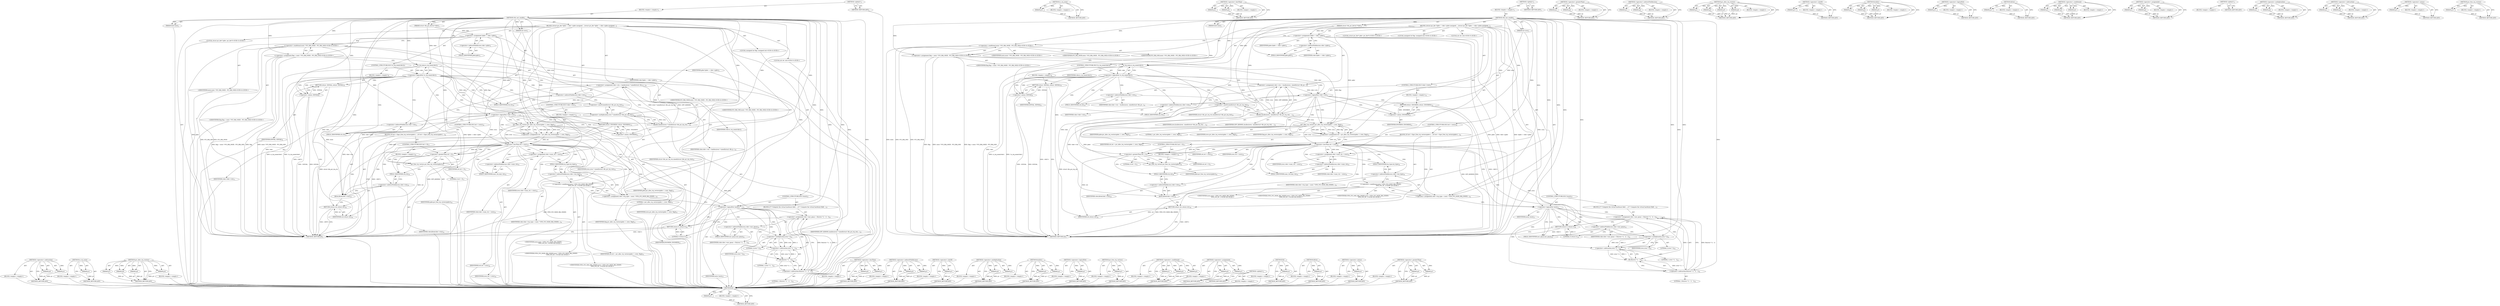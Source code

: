 digraph "pci_free_irq_vectors" {
vulnerable_204 [label=<(METHOD,&lt;operator&gt;.subtraction)>];
vulnerable_205 [label=<(PARAM,p1)>];
vulnerable_206 [label=<(PARAM,p2)>];
vulnerable_207 [label=<(BLOCK,&lt;empty&gt;,&lt;empty&gt;)>];
vulnerable_208 [label=<(METHOD_RETURN,ANY)>];
vulnerable_157 [label=<(METHOD,is_irq_none)>];
vulnerable_158 [label=<(PARAM,p1)>];
vulnerable_159 [label=<(BLOCK,&lt;empty&gt;,&lt;empty&gt;)>];
vulnerable_160 [label=<(METHOD_RETURN,ANY)>];
vulnerable_179 [label=<(METHOD,pci_alloc_irq_vectors)>];
vulnerable_180 [label=<(PARAM,p1)>];
vulnerable_181 [label=<(PARAM,p2)>];
vulnerable_182 [label=<(PARAM,p3)>];
vulnerable_183 [label=<(PARAM,p4)>];
vulnerable_184 [label=<(BLOCK,&lt;empty&gt;,&lt;empty&gt;)>];
vulnerable_185 [label=<(METHOD_RETURN,ANY)>];
vulnerable_6 [label=<(METHOD,&lt;global&gt;)<SUB>1</SUB>>];
vulnerable_7 [label=<(BLOCK,&lt;empty&gt;,&lt;empty&gt;)<SUB>1</SUB>>];
vulnerable_8 [label=<(METHOD,vfio_msi_enable)<SUB>1</SUB>>];
vulnerable_9 [label=<(PARAM,struct vfio_pci_device *vdev)<SUB>1</SUB>>];
vulnerable_10 [label=<(PARAM,int nvec)<SUB>1</SUB>>];
vulnerable_11 [label=<(PARAM,bool msix)<SUB>1</SUB>>];
vulnerable_12 [label=<(BLOCK,{
	struct pci_dev *pdev = vdev-&gt;pdev;
	unsigned...,{
	struct pci_dev *pdev = vdev-&gt;pdev;
	unsigned...)<SUB>2</SUB>>];
vulnerable_13 [label="<(LOCAL,struct pci_dev* pdev: pci_dev*)<SUB>3</SUB>>"];
vulnerable_14 [label=<(&lt;operator&gt;.assignment,*pdev = vdev-&gt;pdev)<SUB>3</SUB>>];
vulnerable_15 [label=<(IDENTIFIER,pdev,*pdev = vdev-&gt;pdev)<SUB>3</SUB>>];
vulnerable_16 [label=<(&lt;operator&gt;.indirectFieldAccess,vdev-&gt;pdev)<SUB>3</SUB>>];
vulnerable_17 [label=<(IDENTIFIER,vdev,*pdev = vdev-&gt;pdev)<SUB>3</SUB>>];
vulnerable_18 [label=<(FIELD_IDENTIFIER,pdev,pdev)<SUB>3</SUB>>];
vulnerable_19 [label="<(LOCAL,unsigned int flag: unsigned int)<SUB>4</SUB>>"];
vulnerable_20 [label="<(&lt;operator&gt;.assignment,flag = msix ? PCI_IRQ_MSIX : PCI_IRQ_MSI)<SUB>4</SUB>>"];
vulnerable_21 [label="<(IDENTIFIER,flag,flag = msix ? PCI_IRQ_MSIX : PCI_IRQ_MSI)<SUB>4</SUB>>"];
vulnerable_22 [label="<(&lt;operator&gt;.conditional,msix ? PCI_IRQ_MSIX : PCI_IRQ_MSI)<SUB>4</SUB>>"];
vulnerable_23 [label="<(IDENTIFIER,msix,msix ? PCI_IRQ_MSIX : PCI_IRQ_MSI)<SUB>4</SUB>>"];
vulnerable_24 [label="<(IDENTIFIER,PCI_IRQ_MSIX,msix ? PCI_IRQ_MSIX : PCI_IRQ_MSI)<SUB>4</SUB>>"];
vulnerable_25 [label="<(IDENTIFIER,PCI_IRQ_MSI,msix ? PCI_IRQ_MSIX : PCI_IRQ_MSI)<SUB>4</SUB>>"];
vulnerable_26 [label="<(LOCAL,int ret: int)<SUB>5</SUB>>"];
vulnerable_27 [label=<(CONTROL_STRUCTURE,IF,if (!is_irq_none(vdev)))<SUB>7</SUB>>];
vulnerable_28 [label=<(&lt;operator&gt;.logicalNot,!is_irq_none(vdev))<SUB>7</SUB>>];
vulnerable_29 [label=<(is_irq_none,is_irq_none(vdev))<SUB>7</SUB>>];
vulnerable_30 [label=<(IDENTIFIER,vdev,is_irq_none(vdev))<SUB>7</SUB>>];
vulnerable_31 [label=<(BLOCK,&lt;empty&gt;,&lt;empty&gt;)<SUB>8</SUB>>];
vulnerable_32 [label=<(RETURN,return -EINVAL;,return -EINVAL;)<SUB>8</SUB>>];
vulnerable_33 [label=<(&lt;operator&gt;.minus,-EINVAL)<SUB>8</SUB>>];
vulnerable_34 [label=<(IDENTIFIER,EINVAL,-EINVAL)<SUB>8</SUB>>];
vulnerable_35 [label=<(&lt;operator&gt;.assignment,vdev-&gt;ctx = kzalloc(nvec * sizeof(struct vfio_p...)<SUB>10</SUB>>];
vulnerable_36 [label=<(&lt;operator&gt;.indirectFieldAccess,vdev-&gt;ctx)<SUB>10</SUB>>];
vulnerable_37 [label=<(IDENTIFIER,vdev,vdev-&gt;ctx = kzalloc(nvec * sizeof(struct vfio_p...)<SUB>10</SUB>>];
vulnerable_38 [label=<(FIELD_IDENTIFIER,ctx,ctx)<SUB>10</SUB>>];
vulnerable_39 [label=<(kzalloc,kzalloc(nvec * sizeof(struct vfio_pci_irq_ctx),...)<SUB>10</SUB>>];
vulnerable_40 [label=<(&lt;operator&gt;.multiplication,nvec * sizeof(struct vfio_pci_irq_ctx))<SUB>10</SUB>>];
vulnerable_41 [label=<(IDENTIFIER,nvec,nvec * sizeof(struct vfio_pci_irq_ctx))<SUB>10</SUB>>];
vulnerable_42 [label=<(&lt;operator&gt;.sizeOf,sizeof(struct vfio_pci_irq_ctx))<SUB>10</SUB>>];
vulnerable_43 [label=<(IDENTIFIER,struct vfio_pci_irq_ctx,sizeof(struct vfio_pci_irq_ctx))<SUB>10</SUB>>];
vulnerable_44 [label=<(IDENTIFIER,GFP_KERNEL,kzalloc(nvec * sizeof(struct vfio_pci_irq_ctx),...)<SUB>10</SUB>>];
vulnerable_45 [label=<(CONTROL_STRUCTURE,IF,if (!vdev-&gt;ctx))<SUB>11</SUB>>];
vulnerable_46 [label=<(&lt;operator&gt;.logicalNot,!vdev-&gt;ctx)<SUB>11</SUB>>];
vulnerable_47 [label=<(&lt;operator&gt;.indirectFieldAccess,vdev-&gt;ctx)<SUB>11</SUB>>];
vulnerable_48 [label=<(IDENTIFIER,vdev,!vdev-&gt;ctx)<SUB>11</SUB>>];
vulnerable_49 [label=<(FIELD_IDENTIFIER,ctx,ctx)<SUB>11</SUB>>];
vulnerable_50 [label=<(BLOCK,&lt;empty&gt;,&lt;empty&gt;)<SUB>12</SUB>>];
vulnerable_51 [label=<(RETURN,return -ENOMEM;,return -ENOMEM;)<SUB>12</SUB>>];
vulnerable_52 [label=<(&lt;operator&gt;.minus,-ENOMEM)<SUB>12</SUB>>];
vulnerable_53 [label=<(IDENTIFIER,ENOMEM,-ENOMEM)<SUB>12</SUB>>];
vulnerable_54 [label=<(&lt;operator&gt;.assignment,ret = pci_alloc_irq_vectors(pdev, 1, nvec, flag))<SUB>15</SUB>>];
vulnerable_55 [label=<(IDENTIFIER,ret,ret = pci_alloc_irq_vectors(pdev, 1, nvec, flag))<SUB>15</SUB>>];
vulnerable_56 [label=<(pci_alloc_irq_vectors,pci_alloc_irq_vectors(pdev, 1, nvec, flag))<SUB>15</SUB>>];
vulnerable_57 [label=<(IDENTIFIER,pdev,pci_alloc_irq_vectors(pdev, 1, nvec, flag))<SUB>15</SUB>>];
vulnerable_58 [label=<(LITERAL,1,pci_alloc_irq_vectors(pdev, 1, nvec, flag))<SUB>15</SUB>>];
vulnerable_59 [label=<(IDENTIFIER,nvec,pci_alloc_irq_vectors(pdev, 1, nvec, flag))<SUB>15</SUB>>];
vulnerable_60 [label=<(IDENTIFIER,flag,pci_alloc_irq_vectors(pdev, 1, nvec, flag))<SUB>15</SUB>>];
vulnerable_61 [label=<(CONTROL_STRUCTURE,IF,if (ret &lt; nvec))<SUB>16</SUB>>];
vulnerable_62 [label=<(&lt;operator&gt;.lessThan,ret &lt; nvec)<SUB>16</SUB>>];
vulnerable_63 [label=<(IDENTIFIER,ret,ret &lt; nvec)<SUB>16</SUB>>];
vulnerable_64 [label=<(IDENTIFIER,nvec,ret &lt; nvec)<SUB>16</SUB>>];
vulnerable_65 [label=<(BLOCK,{
		if (ret &gt; 0)
			pci_free_irq_vectors(pdev);...,{
		if (ret &gt; 0)
			pci_free_irq_vectors(pdev);...)<SUB>16</SUB>>];
vulnerable_66 [label=<(CONTROL_STRUCTURE,IF,if (ret &gt; 0))<SUB>17</SUB>>];
vulnerable_67 [label=<(&lt;operator&gt;.greaterThan,ret &gt; 0)<SUB>17</SUB>>];
vulnerable_68 [label=<(IDENTIFIER,ret,ret &gt; 0)<SUB>17</SUB>>];
vulnerable_69 [label=<(LITERAL,0,ret &gt; 0)<SUB>17</SUB>>];
vulnerable_70 [label=<(BLOCK,&lt;empty&gt;,&lt;empty&gt;)<SUB>18</SUB>>];
vulnerable_71 [label=<(pci_free_irq_vectors,pci_free_irq_vectors(pdev))<SUB>18</SUB>>];
vulnerable_72 [label=<(IDENTIFIER,pdev,pci_free_irq_vectors(pdev))<SUB>18</SUB>>];
vulnerable_73 [label=<(kfree,kfree(vdev-&gt;ctx))<SUB>19</SUB>>];
vulnerable_74 [label=<(&lt;operator&gt;.indirectFieldAccess,vdev-&gt;ctx)<SUB>19</SUB>>];
vulnerable_75 [label=<(IDENTIFIER,vdev,kfree(vdev-&gt;ctx))<SUB>19</SUB>>];
vulnerable_76 [label=<(FIELD_IDENTIFIER,ctx,ctx)<SUB>19</SUB>>];
vulnerable_77 [label=<(RETURN,return ret;,return ret;)<SUB>20</SUB>>];
vulnerable_78 [label=<(IDENTIFIER,ret,return ret;)<SUB>20</SUB>>];
vulnerable_79 [label=<(&lt;operator&gt;.assignment,vdev-&gt;num_ctx = nvec)<SUB>23</SUB>>];
vulnerable_80 [label=<(&lt;operator&gt;.indirectFieldAccess,vdev-&gt;num_ctx)<SUB>23</SUB>>];
vulnerable_81 [label=<(IDENTIFIER,vdev,vdev-&gt;num_ctx = nvec)<SUB>23</SUB>>];
vulnerable_82 [label=<(FIELD_IDENTIFIER,num_ctx,num_ctx)<SUB>23</SUB>>];
vulnerable_83 [label=<(IDENTIFIER,nvec,vdev-&gt;num_ctx = nvec)<SUB>23</SUB>>];
vulnerable_84 [label=<(&lt;operator&gt;.assignment,vdev-&gt;irq_type = msix ? VFIO_PCI_MSIX_IRQ_INDEX...)<SUB>24</SUB>>];
vulnerable_85 [label=<(&lt;operator&gt;.indirectFieldAccess,vdev-&gt;irq_type)<SUB>24</SUB>>];
vulnerable_86 [label=<(IDENTIFIER,vdev,vdev-&gt;irq_type = msix ? VFIO_PCI_MSIX_IRQ_INDEX...)<SUB>24</SUB>>];
vulnerable_87 [label=<(FIELD_IDENTIFIER,irq_type,irq_type)<SUB>24</SUB>>];
vulnerable_88 [label="<(&lt;operator&gt;.conditional,msix ? VFIO_PCI_MSIX_IRQ_INDEX :
				VFIO_PCI_M...)<SUB>24</SUB>>"];
vulnerable_89 [label="<(IDENTIFIER,msix,msix ? VFIO_PCI_MSIX_IRQ_INDEX :
				VFIO_PCI_M...)<SUB>24</SUB>>"];
vulnerable_90 [label="<(IDENTIFIER,VFIO_PCI_MSIX_IRQ_INDEX,msix ? VFIO_PCI_MSIX_IRQ_INDEX :
				VFIO_PCI_M...)<SUB>24</SUB>>"];
vulnerable_91 [label="<(IDENTIFIER,VFIO_PCI_MSI_IRQ_INDEX,msix ? VFIO_PCI_MSIX_IRQ_INDEX :
				VFIO_PCI_M...)<SUB>25</SUB>>"];
vulnerable_92 [label=<(CONTROL_STRUCTURE,IF,if (!msix))<SUB>27</SUB>>];
vulnerable_93 [label=<(&lt;operator&gt;.logicalNot,!msix)<SUB>27</SUB>>];
vulnerable_94 [label=<(IDENTIFIER,msix,!msix)<SUB>27</SUB>>];
vulnerable_95 [label=<(BLOCK,{
		/*
		 * Compute the virtual hardware field ...,{
		/*
		 * Compute the virtual hardware field ...)<SUB>27</SUB>>];
vulnerable_96 [label=<(&lt;operator&gt;.assignment,vdev-&gt;msi_qmax = fls(nvec * 2 - 1) - 1)<SUB>32</SUB>>];
vulnerable_97 [label=<(&lt;operator&gt;.indirectFieldAccess,vdev-&gt;msi_qmax)<SUB>32</SUB>>];
vulnerable_98 [label=<(IDENTIFIER,vdev,vdev-&gt;msi_qmax = fls(nvec * 2 - 1) - 1)<SUB>32</SUB>>];
vulnerable_99 [label=<(FIELD_IDENTIFIER,msi_qmax,msi_qmax)<SUB>32</SUB>>];
vulnerable_100 [label=<(&lt;operator&gt;.subtraction,fls(nvec * 2 - 1) - 1)<SUB>32</SUB>>];
vulnerable_101 [label=<(fls,fls(nvec * 2 - 1))<SUB>32</SUB>>];
vulnerable_102 [label=<(&lt;operator&gt;.subtraction,nvec * 2 - 1)<SUB>32</SUB>>];
vulnerable_103 [label=<(&lt;operator&gt;.multiplication,nvec * 2)<SUB>32</SUB>>];
vulnerable_104 [label=<(IDENTIFIER,nvec,nvec * 2)<SUB>32</SUB>>];
vulnerable_105 [label=<(LITERAL,2,nvec * 2)<SUB>32</SUB>>];
vulnerable_106 [label=<(LITERAL,1,nvec * 2 - 1)<SUB>32</SUB>>];
vulnerable_107 [label=<(LITERAL,1,fls(nvec * 2 - 1) - 1)<SUB>32</SUB>>];
vulnerable_108 [label=<(RETURN,return 0;,return 0;)<SUB>35</SUB>>];
vulnerable_109 [label=<(LITERAL,0,return 0;)<SUB>35</SUB>>];
vulnerable_110 [label=<(METHOD_RETURN,int)<SUB>1</SUB>>];
vulnerable_112 [label=<(METHOD_RETURN,ANY)<SUB>1</SUB>>];
vulnerable_186 [label=<(METHOD,&lt;operator&gt;.lessThan)>];
vulnerable_187 [label=<(PARAM,p1)>];
vulnerable_188 [label=<(PARAM,p2)>];
vulnerable_189 [label=<(BLOCK,&lt;empty&gt;,&lt;empty&gt;)>];
vulnerable_190 [label=<(METHOD_RETURN,ANY)>];
vulnerable_142 [label=<(METHOD,&lt;operator&gt;.indirectFieldAccess)>];
vulnerable_143 [label=<(PARAM,p1)>];
vulnerable_144 [label=<(PARAM,p2)>];
vulnerable_145 [label=<(BLOCK,&lt;empty&gt;,&lt;empty&gt;)>];
vulnerable_146 [label=<(METHOD_RETURN,ANY)>];
vulnerable_175 [label=<(METHOD,&lt;operator&gt;.sizeOf)>];
vulnerable_176 [label=<(PARAM,p1)>];
vulnerable_177 [label=<(BLOCK,&lt;empty&gt;,&lt;empty&gt;)>];
vulnerable_178 [label=<(METHOD_RETURN,ANY)>];
vulnerable_170 [label=<(METHOD,&lt;operator&gt;.multiplication)>];
vulnerable_171 [label=<(PARAM,p1)>];
vulnerable_172 [label=<(PARAM,p2)>];
vulnerable_173 [label=<(BLOCK,&lt;empty&gt;,&lt;empty&gt;)>];
vulnerable_174 [label=<(METHOD_RETURN,ANY)>];
vulnerable_165 [label=<(METHOD,kzalloc)>];
vulnerable_166 [label=<(PARAM,p1)>];
vulnerable_167 [label=<(PARAM,p2)>];
vulnerable_168 [label=<(BLOCK,&lt;empty&gt;,&lt;empty&gt;)>];
vulnerable_169 [label=<(METHOD_RETURN,ANY)>];
vulnerable_153 [label=<(METHOD,&lt;operator&gt;.logicalNot)>];
vulnerable_154 [label=<(PARAM,p1)>];
vulnerable_155 [label=<(BLOCK,&lt;empty&gt;,&lt;empty&gt;)>];
vulnerable_156 [label=<(METHOD_RETURN,ANY)>];
vulnerable_196 [label=<(METHOD,pci_free_irq_vectors)>];
vulnerable_197 [label=<(PARAM,p1)>];
vulnerable_198 [label=<(BLOCK,&lt;empty&gt;,&lt;empty&gt;)>];
vulnerable_199 [label=<(METHOD_RETURN,ANY)>];
vulnerable_147 [label=<(METHOD,&lt;operator&gt;.conditional)>];
vulnerable_148 [label=<(PARAM,p1)>];
vulnerable_149 [label=<(PARAM,p2)>];
vulnerable_150 [label=<(PARAM,p3)>];
vulnerable_151 [label=<(BLOCK,&lt;empty&gt;,&lt;empty&gt;)>];
vulnerable_152 [label=<(METHOD_RETURN,ANY)>];
vulnerable_137 [label=<(METHOD,&lt;operator&gt;.assignment)>];
vulnerable_138 [label=<(PARAM,p1)>];
vulnerable_139 [label=<(PARAM,p2)>];
vulnerable_140 [label=<(BLOCK,&lt;empty&gt;,&lt;empty&gt;)>];
vulnerable_141 [label=<(METHOD_RETURN,ANY)>];
vulnerable_131 [label=<(METHOD,&lt;global&gt;)<SUB>1</SUB>>];
vulnerable_132 [label=<(BLOCK,&lt;empty&gt;,&lt;empty&gt;)>];
vulnerable_133 [label=<(METHOD_RETURN,ANY)>];
vulnerable_209 [label=<(METHOD,fls)>];
vulnerable_210 [label=<(PARAM,p1)>];
vulnerable_211 [label=<(BLOCK,&lt;empty&gt;,&lt;empty&gt;)>];
vulnerable_212 [label=<(METHOD_RETURN,ANY)>];
vulnerable_200 [label=<(METHOD,kfree)>];
vulnerable_201 [label=<(PARAM,p1)>];
vulnerable_202 [label=<(BLOCK,&lt;empty&gt;,&lt;empty&gt;)>];
vulnerable_203 [label=<(METHOD_RETURN,ANY)>];
vulnerable_161 [label=<(METHOD,&lt;operator&gt;.minus)>];
vulnerable_162 [label=<(PARAM,p1)>];
vulnerable_163 [label=<(BLOCK,&lt;empty&gt;,&lt;empty&gt;)>];
vulnerable_164 [label=<(METHOD_RETURN,ANY)>];
vulnerable_191 [label=<(METHOD,&lt;operator&gt;.greaterThan)>];
vulnerable_192 [label=<(PARAM,p1)>];
vulnerable_193 [label=<(PARAM,p2)>];
vulnerable_194 [label=<(BLOCK,&lt;empty&gt;,&lt;empty&gt;)>];
vulnerable_195 [label=<(METHOD_RETURN,ANY)>];
fixed_204 [label=<(METHOD,fls)>];
fixed_205 [label=<(PARAM,p1)>];
fixed_206 [label=<(BLOCK,&lt;empty&gt;,&lt;empty&gt;)>];
fixed_207 [label=<(METHOD_RETURN,ANY)>];
fixed_156 [label=<(METHOD,is_irq_none)>];
fixed_157 [label=<(PARAM,p1)>];
fixed_158 [label=<(BLOCK,&lt;empty&gt;,&lt;empty&gt;)>];
fixed_159 [label=<(METHOD_RETURN,ANY)>];
fixed_181 [label=<(METHOD,&lt;operator&gt;.lessThan)>];
fixed_182 [label=<(PARAM,p1)>];
fixed_183 [label=<(PARAM,p2)>];
fixed_184 [label=<(BLOCK,&lt;empty&gt;,&lt;empty&gt;)>];
fixed_185 [label=<(METHOD_RETURN,ANY)>];
fixed_6 [label=<(METHOD,&lt;global&gt;)<SUB>1</SUB>>];
fixed_7 [label=<(BLOCK,&lt;empty&gt;,&lt;empty&gt;)<SUB>1</SUB>>];
fixed_8 [label=<(METHOD,vfio_msi_enable)<SUB>1</SUB>>];
fixed_9 [label=<(PARAM,struct vfio_pci_device *vdev)<SUB>1</SUB>>];
fixed_10 [label=<(PARAM,int nvec)<SUB>1</SUB>>];
fixed_11 [label=<(PARAM,bool msix)<SUB>1</SUB>>];
fixed_12 [label=<(BLOCK,{
	struct pci_dev *pdev = vdev-&gt;pdev;
	unsigned...,{
	struct pci_dev *pdev = vdev-&gt;pdev;
	unsigned...)<SUB>2</SUB>>];
fixed_13 [label="<(LOCAL,struct pci_dev* pdev: pci_dev*)<SUB>3</SUB>>"];
fixed_14 [label=<(&lt;operator&gt;.assignment,*pdev = vdev-&gt;pdev)<SUB>3</SUB>>];
fixed_15 [label=<(IDENTIFIER,pdev,*pdev = vdev-&gt;pdev)<SUB>3</SUB>>];
fixed_16 [label=<(&lt;operator&gt;.indirectFieldAccess,vdev-&gt;pdev)<SUB>3</SUB>>];
fixed_17 [label=<(IDENTIFIER,vdev,*pdev = vdev-&gt;pdev)<SUB>3</SUB>>];
fixed_18 [label=<(FIELD_IDENTIFIER,pdev,pdev)<SUB>3</SUB>>];
fixed_19 [label="<(LOCAL,unsigned int flag: unsigned int)<SUB>4</SUB>>"];
fixed_20 [label="<(&lt;operator&gt;.assignment,flag = msix ? PCI_IRQ_MSIX : PCI_IRQ_MSI)<SUB>4</SUB>>"];
fixed_21 [label="<(IDENTIFIER,flag,flag = msix ? PCI_IRQ_MSIX : PCI_IRQ_MSI)<SUB>4</SUB>>"];
fixed_22 [label="<(&lt;operator&gt;.conditional,msix ? PCI_IRQ_MSIX : PCI_IRQ_MSI)<SUB>4</SUB>>"];
fixed_23 [label="<(IDENTIFIER,msix,msix ? PCI_IRQ_MSIX : PCI_IRQ_MSI)<SUB>4</SUB>>"];
fixed_24 [label="<(IDENTIFIER,PCI_IRQ_MSIX,msix ? PCI_IRQ_MSIX : PCI_IRQ_MSI)<SUB>4</SUB>>"];
fixed_25 [label="<(IDENTIFIER,PCI_IRQ_MSI,msix ? PCI_IRQ_MSIX : PCI_IRQ_MSI)<SUB>4</SUB>>"];
fixed_26 [label="<(LOCAL,int ret: int)<SUB>5</SUB>>"];
fixed_27 [label=<(CONTROL_STRUCTURE,IF,if (!is_irq_none(vdev)))<SUB>7</SUB>>];
fixed_28 [label=<(&lt;operator&gt;.logicalNot,!is_irq_none(vdev))<SUB>7</SUB>>];
fixed_29 [label=<(is_irq_none,is_irq_none(vdev))<SUB>7</SUB>>];
fixed_30 [label=<(IDENTIFIER,vdev,is_irq_none(vdev))<SUB>7</SUB>>];
fixed_31 [label=<(BLOCK,&lt;empty&gt;,&lt;empty&gt;)<SUB>8</SUB>>];
fixed_32 [label=<(RETURN,return -EINVAL;,return -EINVAL;)<SUB>8</SUB>>];
fixed_33 [label=<(&lt;operator&gt;.minus,-EINVAL)<SUB>8</SUB>>];
fixed_34 [label=<(IDENTIFIER,EINVAL,-EINVAL)<SUB>8</SUB>>];
fixed_35 [label=<(&lt;operator&gt;.assignment,vdev-&gt;ctx = kcalloc(nvec, sizeof(struct vfio_pc...)<SUB>10</SUB>>];
fixed_36 [label=<(&lt;operator&gt;.indirectFieldAccess,vdev-&gt;ctx)<SUB>10</SUB>>];
fixed_37 [label=<(IDENTIFIER,vdev,vdev-&gt;ctx = kcalloc(nvec, sizeof(struct vfio_pc...)<SUB>10</SUB>>];
fixed_38 [label=<(FIELD_IDENTIFIER,ctx,ctx)<SUB>10</SUB>>];
fixed_39 [label=<(kcalloc,kcalloc(nvec, sizeof(struct vfio_pci_irq_ctx), ...)<SUB>10</SUB>>];
fixed_40 [label=<(IDENTIFIER,nvec,kcalloc(nvec, sizeof(struct vfio_pci_irq_ctx), ...)<SUB>10</SUB>>];
fixed_41 [label=<(&lt;operator&gt;.sizeOf,sizeof(struct vfio_pci_irq_ctx))<SUB>10</SUB>>];
fixed_42 [label=<(IDENTIFIER,struct vfio_pci_irq_ctx,sizeof(struct vfio_pci_irq_ctx))<SUB>10</SUB>>];
fixed_43 [label=<(IDENTIFIER,GFP_KERNEL,kcalloc(nvec, sizeof(struct vfio_pci_irq_ctx), ...)<SUB>10</SUB>>];
fixed_44 [label=<(CONTROL_STRUCTURE,IF,if (!vdev-&gt;ctx))<SUB>11</SUB>>];
fixed_45 [label=<(&lt;operator&gt;.logicalNot,!vdev-&gt;ctx)<SUB>11</SUB>>];
fixed_46 [label=<(&lt;operator&gt;.indirectFieldAccess,vdev-&gt;ctx)<SUB>11</SUB>>];
fixed_47 [label=<(IDENTIFIER,vdev,!vdev-&gt;ctx)<SUB>11</SUB>>];
fixed_48 [label=<(FIELD_IDENTIFIER,ctx,ctx)<SUB>11</SUB>>];
fixed_49 [label=<(BLOCK,&lt;empty&gt;,&lt;empty&gt;)<SUB>12</SUB>>];
fixed_50 [label=<(RETURN,return -ENOMEM;,return -ENOMEM;)<SUB>12</SUB>>];
fixed_51 [label=<(&lt;operator&gt;.minus,-ENOMEM)<SUB>12</SUB>>];
fixed_52 [label=<(IDENTIFIER,ENOMEM,-ENOMEM)<SUB>12</SUB>>];
fixed_53 [label=<(&lt;operator&gt;.assignment,ret = pci_alloc_irq_vectors(pdev, 1, nvec, flag))<SUB>15</SUB>>];
fixed_54 [label=<(IDENTIFIER,ret,ret = pci_alloc_irq_vectors(pdev, 1, nvec, flag))<SUB>15</SUB>>];
fixed_55 [label=<(pci_alloc_irq_vectors,pci_alloc_irq_vectors(pdev, 1, nvec, flag))<SUB>15</SUB>>];
fixed_56 [label=<(IDENTIFIER,pdev,pci_alloc_irq_vectors(pdev, 1, nvec, flag))<SUB>15</SUB>>];
fixed_57 [label=<(LITERAL,1,pci_alloc_irq_vectors(pdev, 1, nvec, flag))<SUB>15</SUB>>];
fixed_58 [label=<(IDENTIFIER,nvec,pci_alloc_irq_vectors(pdev, 1, nvec, flag))<SUB>15</SUB>>];
fixed_59 [label=<(IDENTIFIER,flag,pci_alloc_irq_vectors(pdev, 1, nvec, flag))<SUB>15</SUB>>];
fixed_60 [label=<(CONTROL_STRUCTURE,IF,if (ret &lt; nvec))<SUB>16</SUB>>];
fixed_61 [label=<(&lt;operator&gt;.lessThan,ret &lt; nvec)<SUB>16</SUB>>];
fixed_62 [label=<(IDENTIFIER,ret,ret &lt; nvec)<SUB>16</SUB>>];
fixed_63 [label=<(IDENTIFIER,nvec,ret &lt; nvec)<SUB>16</SUB>>];
fixed_64 [label=<(BLOCK,{
		if (ret &gt; 0)
			pci_free_irq_vectors(pdev);...,{
		if (ret &gt; 0)
			pci_free_irq_vectors(pdev);...)<SUB>16</SUB>>];
fixed_65 [label=<(CONTROL_STRUCTURE,IF,if (ret &gt; 0))<SUB>17</SUB>>];
fixed_66 [label=<(&lt;operator&gt;.greaterThan,ret &gt; 0)<SUB>17</SUB>>];
fixed_67 [label=<(IDENTIFIER,ret,ret &gt; 0)<SUB>17</SUB>>];
fixed_68 [label=<(LITERAL,0,ret &gt; 0)<SUB>17</SUB>>];
fixed_69 [label=<(BLOCK,&lt;empty&gt;,&lt;empty&gt;)<SUB>18</SUB>>];
fixed_70 [label=<(pci_free_irq_vectors,pci_free_irq_vectors(pdev))<SUB>18</SUB>>];
fixed_71 [label=<(IDENTIFIER,pdev,pci_free_irq_vectors(pdev))<SUB>18</SUB>>];
fixed_72 [label=<(kfree,kfree(vdev-&gt;ctx))<SUB>19</SUB>>];
fixed_73 [label=<(&lt;operator&gt;.indirectFieldAccess,vdev-&gt;ctx)<SUB>19</SUB>>];
fixed_74 [label=<(IDENTIFIER,vdev,kfree(vdev-&gt;ctx))<SUB>19</SUB>>];
fixed_75 [label=<(FIELD_IDENTIFIER,ctx,ctx)<SUB>19</SUB>>];
fixed_76 [label=<(RETURN,return ret;,return ret;)<SUB>20</SUB>>];
fixed_77 [label=<(IDENTIFIER,ret,return ret;)<SUB>20</SUB>>];
fixed_78 [label=<(&lt;operator&gt;.assignment,vdev-&gt;num_ctx = nvec)<SUB>23</SUB>>];
fixed_79 [label=<(&lt;operator&gt;.indirectFieldAccess,vdev-&gt;num_ctx)<SUB>23</SUB>>];
fixed_80 [label=<(IDENTIFIER,vdev,vdev-&gt;num_ctx = nvec)<SUB>23</SUB>>];
fixed_81 [label=<(FIELD_IDENTIFIER,num_ctx,num_ctx)<SUB>23</SUB>>];
fixed_82 [label=<(IDENTIFIER,nvec,vdev-&gt;num_ctx = nvec)<SUB>23</SUB>>];
fixed_83 [label=<(&lt;operator&gt;.assignment,vdev-&gt;irq_type = msix ? VFIO_PCI_MSIX_IRQ_INDEX...)<SUB>24</SUB>>];
fixed_84 [label=<(&lt;operator&gt;.indirectFieldAccess,vdev-&gt;irq_type)<SUB>24</SUB>>];
fixed_85 [label=<(IDENTIFIER,vdev,vdev-&gt;irq_type = msix ? VFIO_PCI_MSIX_IRQ_INDEX...)<SUB>24</SUB>>];
fixed_86 [label=<(FIELD_IDENTIFIER,irq_type,irq_type)<SUB>24</SUB>>];
fixed_87 [label="<(&lt;operator&gt;.conditional,msix ? VFIO_PCI_MSIX_IRQ_INDEX :
				VFIO_PCI_M...)<SUB>24</SUB>>"];
fixed_88 [label="<(IDENTIFIER,msix,msix ? VFIO_PCI_MSIX_IRQ_INDEX :
				VFIO_PCI_M...)<SUB>24</SUB>>"];
fixed_89 [label="<(IDENTIFIER,VFIO_PCI_MSIX_IRQ_INDEX,msix ? VFIO_PCI_MSIX_IRQ_INDEX :
				VFIO_PCI_M...)<SUB>24</SUB>>"];
fixed_90 [label="<(IDENTIFIER,VFIO_PCI_MSI_IRQ_INDEX,msix ? VFIO_PCI_MSIX_IRQ_INDEX :
				VFIO_PCI_M...)<SUB>25</SUB>>"];
fixed_91 [label=<(CONTROL_STRUCTURE,IF,if (!msix))<SUB>27</SUB>>];
fixed_92 [label=<(&lt;operator&gt;.logicalNot,!msix)<SUB>27</SUB>>];
fixed_93 [label=<(IDENTIFIER,msix,!msix)<SUB>27</SUB>>];
fixed_94 [label=<(BLOCK,{
		/*
		 * Compute the virtual hardware field ...,{
		/*
		 * Compute the virtual hardware field ...)<SUB>27</SUB>>];
fixed_95 [label=<(&lt;operator&gt;.assignment,vdev-&gt;msi_qmax = fls(nvec * 2 - 1) - 1)<SUB>32</SUB>>];
fixed_96 [label=<(&lt;operator&gt;.indirectFieldAccess,vdev-&gt;msi_qmax)<SUB>32</SUB>>];
fixed_97 [label=<(IDENTIFIER,vdev,vdev-&gt;msi_qmax = fls(nvec * 2 - 1) - 1)<SUB>32</SUB>>];
fixed_98 [label=<(FIELD_IDENTIFIER,msi_qmax,msi_qmax)<SUB>32</SUB>>];
fixed_99 [label=<(&lt;operator&gt;.subtraction,fls(nvec * 2 - 1) - 1)<SUB>32</SUB>>];
fixed_100 [label=<(fls,fls(nvec * 2 - 1))<SUB>32</SUB>>];
fixed_101 [label=<(&lt;operator&gt;.subtraction,nvec * 2 - 1)<SUB>32</SUB>>];
fixed_102 [label=<(&lt;operator&gt;.multiplication,nvec * 2)<SUB>32</SUB>>];
fixed_103 [label=<(IDENTIFIER,nvec,nvec * 2)<SUB>32</SUB>>];
fixed_104 [label=<(LITERAL,2,nvec * 2)<SUB>32</SUB>>];
fixed_105 [label=<(LITERAL,1,nvec * 2 - 1)<SUB>32</SUB>>];
fixed_106 [label=<(LITERAL,1,fls(nvec * 2 - 1) - 1)<SUB>32</SUB>>];
fixed_107 [label=<(RETURN,return 0;,return 0;)<SUB>35</SUB>>];
fixed_108 [label=<(LITERAL,0,return 0;)<SUB>35</SUB>>];
fixed_109 [label=<(METHOD_RETURN,int)<SUB>1</SUB>>];
fixed_111 [label=<(METHOD_RETURN,ANY)<SUB>1</SUB>>];
fixed_186 [label=<(METHOD,&lt;operator&gt;.greaterThan)>];
fixed_187 [label=<(PARAM,p1)>];
fixed_188 [label=<(PARAM,p2)>];
fixed_189 [label=<(BLOCK,&lt;empty&gt;,&lt;empty&gt;)>];
fixed_190 [label=<(METHOD_RETURN,ANY)>];
fixed_141 [label=<(METHOD,&lt;operator&gt;.indirectFieldAccess)>];
fixed_142 [label=<(PARAM,p1)>];
fixed_143 [label=<(PARAM,p2)>];
fixed_144 [label=<(BLOCK,&lt;empty&gt;,&lt;empty&gt;)>];
fixed_145 [label=<(METHOD_RETURN,ANY)>];
fixed_174 [label=<(METHOD,pci_alloc_irq_vectors)>];
fixed_175 [label=<(PARAM,p1)>];
fixed_176 [label=<(PARAM,p2)>];
fixed_177 [label=<(PARAM,p3)>];
fixed_178 [label=<(PARAM,p4)>];
fixed_179 [label=<(BLOCK,&lt;empty&gt;,&lt;empty&gt;)>];
fixed_180 [label=<(METHOD_RETURN,ANY)>];
fixed_170 [label=<(METHOD,&lt;operator&gt;.sizeOf)>];
fixed_171 [label=<(PARAM,p1)>];
fixed_172 [label=<(BLOCK,&lt;empty&gt;,&lt;empty&gt;)>];
fixed_173 [label=<(METHOD_RETURN,ANY)>];
fixed_164 [label=<(METHOD,kcalloc)>];
fixed_165 [label=<(PARAM,p1)>];
fixed_166 [label=<(PARAM,p2)>];
fixed_167 [label=<(PARAM,p3)>];
fixed_168 [label=<(BLOCK,&lt;empty&gt;,&lt;empty&gt;)>];
fixed_169 [label=<(METHOD_RETURN,ANY)>];
fixed_152 [label=<(METHOD,&lt;operator&gt;.logicalNot)>];
fixed_153 [label=<(PARAM,p1)>];
fixed_154 [label=<(BLOCK,&lt;empty&gt;,&lt;empty&gt;)>];
fixed_155 [label=<(METHOD_RETURN,ANY)>];
fixed_195 [label=<(METHOD,kfree)>];
fixed_196 [label=<(PARAM,p1)>];
fixed_197 [label=<(BLOCK,&lt;empty&gt;,&lt;empty&gt;)>];
fixed_198 [label=<(METHOD_RETURN,ANY)>];
fixed_146 [label=<(METHOD,&lt;operator&gt;.conditional)>];
fixed_147 [label=<(PARAM,p1)>];
fixed_148 [label=<(PARAM,p2)>];
fixed_149 [label=<(PARAM,p3)>];
fixed_150 [label=<(BLOCK,&lt;empty&gt;,&lt;empty&gt;)>];
fixed_151 [label=<(METHOD_RETURN,ANY)>];
fixed_136 [label=<(METHOD,&lt;operator&gt;.assignment)>];
fixed_137 [label=<(PARAM,p1)>];
fixed_138 [label=<(PARAM,p2)>];
fixed_139 [label=<(BLOCK,&lt;empty&gt;,&lt;empty&gt;)>];
fixed_140 [label=<(METHOD_RETURN,ANY)>];
fixed_130 [label=<(METHOD,&lt;global&gt;)<SUB>1</SUB>>];
fixed_131 [label=<(BLOCK,&lt;empty&gt;,&lt;empty&gt;)>];
fixed_132 [label=<(METHOD_RETURN,ANY)>];
fixed_208 [label=<(METHOD,&lt;operator&gt;.multiplication)>];
fixed_209 [label=<(PARAM,p1)>];
fixed_210 [label=<(PARAM,p2)>];
fixed_211 [label=<(BLOCK,&lt;empty&gt;,&lt;empty&gt;)>];
fixed_212 [label=<(METHOD_RETURN,ANY)>];
fixed_199 [label=<(METHOD,&lt;operator&gt;.subtraction)>];
fixed_200 [label=<(PARAM,p1)>];
fixed_201 [label=<(PARAM,p2)>];
fixed_202 [label=<(BLOCK,&lt;empty&gt;,&lt;empty&gt;)>];
fixed_203 [label=<(METHOD_RETURN,ANY)>];
fixed_160 [label=<(METHOD,&lt;operator&gt;.minus)>];
fixed_161 [label=<(PARAM,p1)>];
fixed_162 [label=<(BLOCK,&lt;empty&gt;,&lt;empty&gt;)>];
fixed_163 [label=<(METHOD_RETURN,ANY)>];
fixed_191 [label=<(METHOD,pci_free_irq_vectors)>];
fixed_192 [label=<(PARAM,p1)>];
fixed_193 [label=<(BLOCK,&lt;empty&gt;,&lt;empty&gt;)>];
fixed_194 [label=<(METHOD_RETURN,ANY)>];
vulnerable_204 -> vulnerable_205  [key=0, label="AST: "];
vulnerable_204 -> vulnerable_205  [key=1, label="DDG: "];
vulnerable_204 -> vulnerable_207  [key=0, label="AST: "];
vulnerable_204 -> vulnerable_206  [key=0, label="AST: "];
vulnerable_204 -> vulnerable_206  [key=1, label="DDG: "];
vulnerable_204 -> vulnerable_208  [key=0, label="AST: "];
vulnerable_204 -> vulnerable_208  [key=1, label="CFG: "];
vulnerable_205 -> vulnerable_208  [key=0, label="DDG: p1"];
vulnerable_206 -> vulnerable_208  [key=0, label="DDG: p2"];
vulnerable_207 -> fixed_204  [key=0];
vulnerable_208 -> fixed_204  [key=0];
vulnerable_157 -> vulnerable_158  [key=0, label="AST: "];
vulnerable_157 -> vulnerable_158  [key=1, label="DDG: "];
vulnerable_157 -> vulnerable_159  [key=0, label="AST: "];
vulnerable_157 -> vulnerable_160  [key=0, label="AST: "];
vulnerable_157 -> vulnerable_160  [key=1, label="CFG: "];
vulnerable_158 -> vulnerable_160  [key=0, label="DDG: p1"];
vulnerable_159 -> fixed_204  [key=0];
vulnerable_160 -> fixed_204  [key=0];
vulnerable_179 -> vulnerable_180  [key=0, label="AST: "];
vulnerable_179 -> vulnerable_180  [key=1, label="DDG: "];
vulnerable_179 -> vulnerable_184  [key=0, label="AST: "];
vulnerable_179 -> vulnerable_181  [key=0, label="AST: "];
vulnerable_179 -> vulnerable_181  [key=1, label="DDG: "];
vulnerable_179 -> vulnerable_185  [key=0, label="AST: "];
vulnerable_179 -> vulnerable_185  [key=1, label="CFG: "];
vulnerable_179 -> vulnerable_182  [key=0, label="AST: "];
vulnerable_179 -> vulnerable_182  [key=1, label="DDG: "];
vulnerable_179 -> vulnerable_183  [key=0, label="AST: "];
vulnerable_179 -> vulnerable_183  [key=1, label="DDG: "];
vulnerable_180 -> vulnerable_185  [key=0, label="DDG: p1"];
vulnerable_181 -> vulnerable_185  [key=0, label="DDG: p2"];
vulnerable_182 -> vulnerable_185  [key=0, label="DDG: p3"];
vulnerable_183 -> vulnerable_185  [key=0, label="DDG: p4"];
vulnerable_184 -> fixed_204  [key=0];
vulnerable_185 -> fixed_204  [key=0];
vulnerable_6 -> vulnerable_7  [key=0, label="AST: "];
vulnerable_6 -> vulnerable_112  [key=0, label="AST: "];
vulnerable_6 -> vulnerable_112  [key=1, label="CFG: "];
vulnerable_7 -> vulnerable_8  [key=0, label="AST: "];
vulnerable_8 -> vulnerable_9  [key=0, label="AST: "];
vulnerable_8 -> vulnerable_9  [key=1, label="DDG: "];
vulnerable_8 -> vulnerable_10  [key=0, label="AST: "];
vulnerable_8 -> vulnerable_10  [key=1, label="DDG: "];
vulnerable_8 -> vulnerable_11  [key=0, label="AST: "];
vulnerable_8 -> vulnerable_11  [key=1, label="DDG: "];
vulnerable_8 -> vulnerable_12  [key=0, label="AST: "];
vulnerable_8 -> vulnerable_110  [key=0, label="AST: "];
vulnerable_8 -> vulnerable_18  [key=0, label="CFG: "];
vulnerable_8 -> vulnerable_20  [key=0, label="DDG: "];
vulnerable_8 -> vulnerable_79  [key=0, label="DDG: "];
vulnerable_8 -> vulnerable_84  [key=0, label="DDG: "];
vulnerable_8 -> vulnerable_108  [key=0, label="DDG: "];
vulnerable_8 -> vulnerable_109  [key=0, label="DDG: "];
vulnerable_8 -> vulnerable_22  [key=0, label="DDG: "];
vulnerable_8 -> vulnerable_39  [key=0, label="DDG: "];
vulnerable_8 -> vulnerable_56  [key=0, label="DDG: "];
vulnerable_8 -> vulnerable_62  [key=0, label="DDG: "];
vulnerable_8 -> vulnerable_88  [key=0, label="DDG: "];
vulnerable_8 -> vulnerable_93  [key=0, label="DDG: "];
vulnerable_8 -> vulnerable_29  [key=0, label="DDG: "];
vulnerable_8 -> vulnerable_40  [key=0, label="DDG: "];
vulnerable_8 -> vulnerable_78  [key=0, label="DDG: "];
vulnerable_8 -> vulnerable_33  [key=0, label="DDG: "];
vulnerable_8 -> vulnerable_52  [key=0, label="DDG: "];
vulnerable_8 -> vulnerable_67  [key=0, label="DDG: "];
vulnerable_8 -> vulnerable_100  [key=0, label="DDG: "];
vulnerable_8 -> vulnerable_71  [key=0, label="DDG: "];
vulnerable_8 -> vulnerable_102  [key=0, label="DDG: "];
vulnerable_8 -> vulnerable_103  [key=0, label="DDG: "];
vulnerable_9 -> vulnerable_14  [key=0, label="DDG: vdev"];
vulnerable_9 -> vulnerable_29  [key=0, label="DDG: vdev"];
vulnerable_10 -> vulnerable_110  [key=0, label="DDG: nvec"];
vulnerable_10 -> vulnerable_40  [key=0, label="DDG: nvec"];
vulnerable_11 -> fixed_204  [key=0];
vulnerable_12 -> vulnerable_13  [key=0, label="AST: "];
vulnerable_12 -> vulnerable_14  [key=0, label="AST: "];
vulnerable_12 -> vulnerable_19  [key=0, label="AST: "];
vulnerable_12 -> vulnerable_20  [key=0, label="AST: "];
vulnerable_12 -> vulnerable_26  [key=0, label="AST: "];
vulnerable_12 -> vulnerable_27  [key=0, label="AST: "];
vulnerable_12 -> vulnerable_35  [key=0, label="AST: "];
vulnerable_12 -> vulnerable_45  [key=0, label="AST: "];
vulnerable_12 -> vulnerable_54  [key=0, label="AST: "];
vulnerable_12 -> vulnerable_61  [key=0, label="AST: "];
vulnerable_12 -> vulnerable_79  [key=0, label="AST: "];
vulnerable_12 -> vulnerable_84  [key=0, label="AST: "];
vulnerable_12 -> vulnerable_92  [key=0, label="AST: "];
vulnerable_12 -> vulnerable_108  [key=0, label="AST: "];
vulnerable_13 -> fixed_204  [key=0];
vulnerable_14 -> vulnerable_15  [key=0, label="AST: "];
vulnerable_14 -> vulnerable_16  [key=0, label="AST: "];
vulnerable_14 -> vulnerable_22  [key=0, label="CFG: "];
vulnerable_14 -> vulnerable_110  [key=0, label="DDG: pdev"];
vulnerable_14 -> vulnerable_110  [key=1, label="DDG: vdev-&gt;pdev"];
vulnerable_14 -> vulnerable_110  [key=2, label="DDG: *pdev = vdev-&gt;pdev"];
vulnerable_14 -> vulnerable_56  [key=0, label="DDG: pdev"];
vulnerable_15 -> fixed_204  [key=0];
vulnerable_16 -> vulnerable_17  [key=0, label="AST: "];
vulnerable_16 -> vulnerable_18  [key=0, label="AST: "];
vulnerable_16 -> vulnerable_14  [key=0, label="CFG: "];
vulnerable_17 -> fixed_204  [key=0];
vulnerable_18 -> vulnerable_16  [key=0, label="CFG: "];
vulnerable_19 -> fixed_204  [key=0];
vulnerable_20 -> vulnerable_21  [key=0, label="AST: "];
vulnerable_20 -> vulnerable_22  [key=0, label="AST: "];
vulnerable_20 -> vulnerable_29  [key=0, label="CFG: "];
vulnerable_20 -> vulnerable_110  [key=0, label="DDG: flag"];
vulnerable_20 -> vulnerable_110  [key=1, label="DDG: msix ? PCI_IRQ_MSIX : PCI_IRQ_MSI"];
vulnerable_20 -> vulnerable_110  [key=2, label="DDG: flag = msix ? PCI_IRQ_MSIX : PCI_IRQ_MSI"];
vulnerable_20 -> vulnerable_56  [key=0, label="DDG: flag"];
vulnerable_21 -> fixed_204  [key=0];
vulnerable_22 -> vulnerable_23  [key=0, label="AST: "];
vulnerable_22 -> vulnerable_24  [key=0, label="AST: "];
vulnerable_22 -> vulnerable_25  [key=0, label="AST: "];
vulnerable_22 -> vulnerable_20  [key=0, label="CFG: "];
vulnerable_22 -> vulnerable_110  [key=0, label="DDG: msix"];
vulnerable_22 -> vulnerable_110  [key=1, label="DDG: PCI_IRQ_MSI"];
vulnerable_22 -> vulnerable_110  [key=2, label="DDG: PCI_IRQ_MSIX"];
vulnerable_23 -> fixed_204  [key=0];
vulnerable_24 -> fixed_204  [key=0];
vulnerable_25 -> fixed_204  [key=0];
vulnerable_26 -> fixed_204  [key=0];
vulnerable_27 -> vulnerable_28  [key=0, label="AST: "];
vulnerable_27 -> vulnerable_31  [key=0, label="AST: "];
vulnerable_28 -> vulnerable_29  [key=0, label="AST: "];
vulnerable_28 -> vulnerable_33  [key=0, label="CFG: "];
vulnerable_28 -> vulnerable_33  [key=1, label="CDG: "];
vulnerable_28 -> vulnerable_38  [key=0, label="CFG: "];
vulnerable_28 -> vulnerable_38  [key=1, label="CDG: "];
vulnerable_28 -> vulnerable_110  [key=0, label="DDG: is_irq_none(vdev)"];
vulnerable_28 -> vulnerable_110  [key=1, label="DDG: !is_irq_none(vdev)"];
vulnerable_28 -> vulnerable_47  [key=0, label="CDG: "];
vulnerable_28 -> vulnerable_32  [key=0, label="CDG: "];
vulnerable_28 -> vulnerable_49  [key=0, label="CDG: "];
vulnerable_28 -> vulnerable_42  [key=0, label="CDG: "];
vulnerable_28 -> vulnerable_46  [key=0, label="CDG: "];
vulnerable_28 -> vulnerable_40  [key=0, label="CDG: "];
vulnerable_28 -> vulnerable_35  [key=0, label="CDG: "];
vulnerable_28 -> vulnerable_36  [key=0, label="CDG: "];
vulnerable_28 -> vulnerable_39  [key=0, label="CDG: "];
vulnerable_29 -> vulnerable_30  [key=0, label="AST: "];
vulnerable_29 -> vulnerable_28  [key=0, label="CFG: "];
vulnerable_29 -> vulnerable_28  [key=1, label="DDG: vdev"];
vulnerable_29 -> vulnerable_110  [key=0, label="DDG: vdev"];
vulnerable_29 -> vulnerable_46  [key=0, label="DDG: vdev"];
vulnerable_29 -> vulnerable_73  [key=0, label="DDG: vdev"];
vulnerable_30 -> fixed_204  [key=0];
vulnerable_31 -> vulnerable_32  [key=0, label="AST: "];
vulnerable_32 -> vulnerable_33  [key=0, label="AST: "];
vulnerable_32 -> vulnerable_110  [key=0, label="CFG: "];
vulnerable_32 -> vulnerable_110  [key=1, label="DDG: &lt;RET&gt;"];
vulnerable_33 -> vulnerable_34  [key=0, label="AST: "];
vulnerable_33 -> vulnerable_32  [key=0, label="CFG: "];
vulnerable_33 -> vulnerable_32  [key=1, label="DDG: -EINVAL"];
vulnerable_33 -> vulnerable_110  [key=0, label="DDG: EINVAL"];
vulnerable_33 -> vulnerable_110  [key=1, label="DDG: -EINVAL"];
vulnerable_34 -> fixed_204  [key=0];
vulnerable_35 -> vulnerable_36  [key=0, label="AST: "];
vulnerable_35 -> vulnerable_39  [key=0, label="AST: "];
vulnerable_35 -> vulnerable_49  [key=0, label="CFG: "];
vulnerable_35 -> vulnerable_46  [key=0, label="DDG: vdev-&gt;ctx"];
vulnerable_36 -> vulnerable_37  [key=0, label="AST: "];
vulnerable_36 -> vulnerable_38  [key=0, label="AST: "];
vulnerable_36 -> vulnerable_42  [key=0, label="CFG: "];
vulnerable_37 -> fixed_204  [key=0];
vulnerable_38 -> vulnerable_36  [key=0, label="CFG: "];
vulnerable_39 -> vulnerable_40  [key=0, label="AST: "];
vulnerable_39 -> vulnerable_44  [key=0, label="AST: "];
vulnerable_39 -> vulnerable_35  [key=0, label="CFG: "];
vulnerable_39 -> vulnerable_35  [key=1, label="DDG: nvec * sizeof(struct vfio_pci_irq_ctx)"];
vulnerable_39 -> vulnerable_35  [key=2, label="DDG: GFP_KERNEL"];
vulnerable_39 -> vulnerable_110  [key=0, label="DDG: GFP_KERNEL"];
vulnerable_40 -> vulnerable_41  [key=0, label="AST: "];
vulnerable_40 -> vulnerable_42  [key=0, label="AST: "];
vulnerable_40 -> vulnerable_39  [key=0, label="CFG: "];
vulnerable_40 -> vulnerable_39  [key=1, label="DDG: nvec"];
vulnerable_40 -> vulnerable_56  [key=0, label="DDG: nvec"];
vulnerable_41 -> fixed_204  [key=0];
vulnerable_42 -> vulnerable_43  [key=0, label="AST: "];
vulnerable_42 -> vulnerable_40  [key=0, label="CFG: "];
vulnerable_42 -> vulnerable_110  [key=0, label="DDG: struct vfio_pci_irq_ctx"];
vulnerable_43 -> fixed_204  [key=0];
vulnerable_44 -> fixed_204  [key=0];
vulnerable_45 -> vulnerable_46  [key=0, label="AST: "];
vulnerable_45 -> vulnerable_50  [key=0, label="AST: "];
vulnerable_46 -> vulnerable_47  [key=0, label="AST: "];
vulnerable_46 -> vulnerable_52  [key=0, label="CFG: "];
vulnerable_46 -> vulnerable_52  [key=1, label="CDG: "];
vulnerable_46 -> vulnerable_56  [key=0, label="CFG: "];
vulnerable_46 -> vulnerable_56  [key=1, label="CDG: "];
vulnerable_46 -> vulnerable_73  [key=0, label="DDG: vdev-&gt;ctx"];
vulnerable_46 -> vulnerable_51  [key=0, label="CDG: "];
vulnerable_46 -> vulnerable_54  [key=0, label="CDG: "];
vulnerable_46 -> vulnerable_62  [key=0, label="CDG: "];
vulnerable_47 -> vulnerable_48  [key=0, label="AST: "];
vulnerable_47 -> vulnerable_49  [key=0, label="AST: "];
vulnerable_47 -> vulnerable_46  [key=0, label="CFG: "];
vulnerable_48 -> fixed_204  [key=0];
vulnerable_49 -> vulnerable_47  [key=0, label="CFG: "];
vulnerable_50 -> vulnerable_51  [key=0, label="AST: "];
vulnerable_51 -> vulnerable_52  [key=0, label="AST: "];
vulnerable_51 -> vulnerable_110  [key=0, label="CFG: "];
vulnerable_51 -> vulnerable_110  [key=1, label="DDG: &lt;RET&gt;"];
vulnerable_52 -> vulnerable_53  [key=0, label="AST: "];
vulnerable_52 -> vulnerable_51  [key=0, label="CFG: "];
vulnerable_52 -> vulnerable_51  [key=1, label="DDG: -ENOMEM"];
vulnerable_53 -> fixed_204  [key=0];
vulnerable_54 -> vulnerable_55  [key=0, label="AST: "];
vulnerable_54 -> vulnerable_56  [key=0, label="AST: "];
vulnerable_54 -> vulnerable_62  [key=0, label="CFG: "];
vulnerable_54 -> vulnerable_62  [key=1, label="DDG: ret"];
vulnerable_55 -> fixed_204  [key=0];
vulnerable_56 -> vulnerable_57  [key=0, label="AST: "];
vulnerable_56 -> vulnerable_58  [key=0, label="AST: "];
vulnerable_56 -> vulnerable_59  [key=0, label="AST: "];
vulnerable_56 -> vulnerable_60  [key=0, label="AST: "];
vulnerable_56 -> vulnerable_54  [key=0, label="CFG: "];
vulnerable_56 -> vulnerable_54  [key=1, label="DDG: pdev"];
vulnerable_56 -> vulnerable_54  [key=2, label="DDG: 1"];
vulnerable_56 -> vulnerable_54  [key=3, label="DDG: nvec"];
vulnerable_56 -> vulnerable_54  [key=4, label="DDG: flag"];
vulnerable_56 -> vulnerable_62  [key=0, label="DDG: nvec"];
vulnerable_56 -> vulnerable_71  [key=0, label="DDG: pdev"];
vulnerable_57 -> fixed_204  [key=0];
vulnerable_58 -> fixed_204  [key=0];
vulnerable_59 -> fixed_204  [key=0];
vulnerable_60 -> fixed_204  [key=0];
vulnerable_61 -> vulnerable_62  [key=0, label="AST: "];
vulnerable_61 -> vulnerable_65  [key=0, label="AST: "];
vulnerable_62 -> vulnerable_63  [key=0, label="AST: "];
vulnerable_62 -> vulnerable_64  [key=0, label="AST: "];
vulnerable_62 -> vulnerable_67  [key=0, label="CFG: "];
vulnerable_62 -> vulnerable_67  [key=1, label="DDG: ret"];
vulnerable_62 -> vulnerable_67  [key=2, label="CDG: "];
vulnerable_62 -> vulnerable_82  [key=0, label="CFG: "];
vulnerable_62 -> vulnerable_82  [key=1, label="CDG: "];
vulnerable_62 -> vulnerable_79  [key=0, label="DDG: nvec"];
vulnerable_62 -> vulnerable_79  [key=1, label="CDG: "];
vulnerable_62 -> vulnerable_103  [key=0, label="DDG: nvec"];
vulnerable_62 -> vulnerable_73  [key=0, label="CDG: "];
vulnerable_62 -> vulnerable_77  [key=0, label="CDG: "];
vulnerable_62 -> vulnerable_84  [key=0, label="CDG: "];
vulnerable_62 -> vulnerable_85  [key=0, label="CDG: "];
vulnerable_62 -> vulnerable_74  [key=0, label="CDG: "];
vulnerable_62 -> vulnerable_76  [key=0, label="CDG: "];
vulnerable_62 -> vulnerable_87  [key=0, label="CDG: "];
vulnerable_62 -> vulnerable_93  [key=0, label="CDG: "];
vulnerable_62 -> vulnerable_80  [key=0, label="CDG: "];
vulnerable_62 -> vulnerable_88  [key=0, label="CDG: "];
vulnerable_62 -> vulnerable_108  [key=0, label="CDG: "];
vulnerable_63 -> fixed_204  [key=0];
vulnerable_64 -> fixed_204  [key=0];
vulnerable_65 -> vulnerable_66  [key=0, label="AST: "];
vulnerable_65 -> vulnerable_73  [key=0, label="AST: "];
vulnerable_65 -> vulnerable_77  [key=0, label="AST: "];
vulnerable_66 -> vulnerable_67  [key=0, label="AST: "];
vulnerable_66 -> vulnerable_70  [key=0, label="AST: "];
vulnerable_67 -> vulnerable_68  [key=0, label="AST: "];
vulnerable_67 -> vulnerable_69  [key=0, label="AST: "];
vulnerable_67 -> vulnerable_71  [key=0, label="CFG: "];
vulnerable_67 -> vulnerable_71  [key=1, label="CDG: "];
vulnerable_67 -> vulnerable_76  [key=0, label="CFG: "];
vulnerable_67 -> vulnerable_78  [key=0, label="DDG: ret"];
vulnerable_68 -> fixed_204  [key=0];
vulnerable_69 -> fixed_204  [key=0];
vulnerable_70 -> vulnerable_71  [key=0, label="AST: "];
vulnerable_71 -> vulnerable_72  [key=0, label="AST: "];
vulnerable_71 -> vulnerable_76  [key=0, label="CFG: "];
vulnerable_72 -> fixed_204  [key=0];
vulnerable_73 -> vulnerable_74  [key=0, label="AST: "];
vulnerable_73 -> vulnerable_77  [key=0, label="CFG: "];
vulnerable_74 -> vulnerable_75  [key=0, label="AST: "];
vulnerable_74 -> vulnerable_76  [key=0, label="AST: "];
vulnerable_74 -> vulnerable_73  [key=0, label="CFG: "];
vulnerable_75 -> fixed_204  [key=0];
vulnerable_76 -> vulnerable_74  [key=0, label="CFG: "];
vulnerable_77 -> vulnerable_78  [key=0, label="AST: "];
vulnerable_77 -> vulnerable_110  [key=0, label="CFG: "];
vulnerable_77 -> vulnerable_110  [key=1, label="DDG: &lt;RET&gt;"];
vulnerable_78 -> vulnerable_77  [key=0, label="DDG: ret"];
vulnerable_79 -> vulnerable_80  [key=0, label="AST: "];
vulnerable_79 -> vulnerable_83  [key=0, label="AST: "];
vulnerable_79 -> vulnerable_87  [key=0, label="CFG: "];
vulnerable_80 -> vulnerable_81  [key=0, label="AST: "];
vulnerable_80 -> vulnerable_82  [key=0, label="AST: "];
vulnerable_80 -> vulnerable_79  [key=0, label="CFG: "];
vulnerable_81 -> fixed_204  [key=0];
vulnerable_82 -> vulnerable_80  [key=0, label="CFG: "];
vulnerable_83 -> fixed_204  [key=0];
vulnerable_84 -> vulnerable_85  [key=0, label="AST: "];
vulnerable_84 -> vulnerable_88  [key=0, label="AST: "];
vulnerable_84 -> vulnerable_93  [key=0, label="CFG: "];
vulnerable_85 -> vulnerable_86  [key=0, label="AST: "];
vulnerable_85 -> vulnerable_87  [key=0, label="AST: "];
vulnerable_85 -> vulnerable_88  [key=0, label="CFG: "];
vulnerable_86 -> fixed_204  [key=0];
vulnerable_87 -> vulnerable_85  [key=0, label="CFG: "];
vulnerable_88 -> vulnerable_89  [key=0, label="AST: "];
vulnerable_88 -> vulnerable_90  [key=0, label="AST: "];
vulnerable_88 -> vulnerable_91  [key=0, label="AST: "];
vulnerable_88 -> vulnerable_84  [key=0, label="CFG: "];
vulnerable_88 -> vulnerable_110  [key=0, label="DDG: VFIO_PCI_MSIX_IRQ_INDEX"];
vulnerable_89 -> fixed_204  [key=0];
vulnerable_90 -> fixed_204  [key=0];
vulnerable_91 -> fixed_204  [key=0];
vulnerable_92 -> vulnerable_93  [key=0, label="AST: "];
vulnerable_92 -> vulnerable_95  [key=0, label="AST: "];
vulnerable_93 -> vulnerable_94  [key=0, label="AST: "];
vulnerable_93 -> vulnerable_99  [key=0, label="CFG: "];
vulnerable_93 -> vulnerable_99  [key=1, label="CDG: "];
vulnerable_93 -> vulnerable_108  [key=0, label="CFG: "];
vulnerable_93 -> vulnerable_96  [key=0, label="CDG: "];
vulnerable_93 -> vulnerable_102  [key=0, label="CDG: "];
vulnerable_93 -> vulnerable_103  [key=0, label="CDG: "];
vulnerable_93 -> vulnerable_97  [key=0, label="CDG: "];
vulnerable_93 -> vulnerable_101  [key=0, label="CDG: "];
vulnerable_93 -> vulnerable_100  [key=0, label="CDG: "];
vulnerable_94 -> fixed_204  [key=0];
vulnerable_95 -> vulnerable_96  [key=0, label="AST: "];
vulnerable_96 -> vulnerable_97  [key=0, label="AST: "];
vulnerable_96 -> vulnerable_100  [key=0, label="AST: "];
vulnerable_96 -> vulnerable_108  [key=0, label="CFG: "];
vulnerable_97 -> vulnerable_98  [key=0, label="AST: "];
vulnerable_97 -> vulnerable_99  [key=0, label="AST: "];
vulnerable_97 -> vulnerable_103  [key=0, label="CFG: "];
vulnerable_98 -> fixed_204  [key=0];
vulnerable_99 -> vulnerable_97  [key=0, label="CFG: "];
vulnerable_100 -> vulnerable_101  [key=0, label="AST: "];
vulnerable_100 -> vulnerable_107  [key=0, label="AST: "];
vulnerable_100 -> vulnerable_96  [key=0, label="CFG: "];
vulnerable_100 -> vulnerable_96  [key=1, label="DDG: fls(nvec * 2 - 1)"];
vulnerable_100 -> vulnerable_96  [key=2, label="DDG: 1"];
vulnerable_101 -> vulnerable_102  [key=0, label="AST: "];
vulnerable_101 -> vulnerable_100  [key=0, label="CFG: "];
vulnerable_101 -> vulnerable_100  [key=1, label="DDG: nvec * 2 - 1"];
vulnerable_102 -> vulnerable_103  [key=0, label="AST: "];
vulnerable_102 -> vulnerable_106  [key=0, label="AST: "];
vulnerable_102 -> vulnerable_101  [key=0, label="CFG: "];
vulnerable_102 -> vulnerable_101  [key=1, label="DDG: nvec * 2"];
vulnerable_102 -> vulnerable_101  [key=2, label="DDG: 1"];
vulnerable_103 -> vulnerable_104  [key=0, label="AST: "];
vulnerable_103 -> vulnerable_105  [key=0, label="AST: "];
vulnerable_103 -> vulnerable_102  [key=0, label="CFG: "];
vulnerable_103 -> vulnerable_102  [key=1, label="DDG: nvec"];
vulnerable_103 -> vulnerable_102  [key=2, label="DDG: 2"];
vulnerable_104 -> fixed_204  [key=0];
vulnerable_105 -> fixed_204  [key=0];
vulnerable_106 -> fixed_204  [key=0];
vulnerable_107 -> fixed_204  [key=0];
vulnerable_108 -> vulnerable_109  [key=0, label="AST: "];
vulnerable_108 -> vulnerable_110  [key=0, label="CFG: "];
vulnerable_108 -> vulnerable_110  [key=1, label="DDG: &lt;RET&gt;"];
vulnerable_109 -> vulnerable_108  [key=0, label="DDG: 0"];
vulnerable_110 -> fixed_204  [key=0];
vulnerable_112 -> fixed_204  [key=0];
vulnerable_186 -> vulnerable_187  [key=0, label="AST: "];
vulnerable_186 -> vulnerable_187  [key=1, label="DDG: "];
vulnerable_186 -> vulnerable_189  [key=0, label="AST: "];
vulnerable_186 -> vulnerable_188  [key=0, label="AST: "];
vulnerable_186 -> vulnerable_188  [key=1, label="DDG: "];
vulnerable_186 -> vulnerable_190  [key=0, label="AST: "];
vulnerable_186 -> vulnerable_190  [key=1, label="CFG: "];
vulnerable_187 -> vulnerable_190  [key=0, label="DDG: p1"];
vulnerable_188 -> vulnerable_190  [key=0, label="DDG: p2"];
vulnerable_189 -> fixed_204  [key=0];
vulnerable_190 -> fixed_204  [key=0];
vulnerable_142 -> vulnerable_143  [key=0, label="AST: "];
vulnerable_142 -> vulnerable_143  [key=1, label="DDG: "];
vulnerable_142 -> vulnerable_145  [key=0, label="AST: "];
vulnerable_142 -> vulnerable_144  [key=0, label="AST: "];
vulnerable_142 -> vulnerable_144  [key=1, label="DDG: "];
vulnerable_142 -> vulnerable_146  [key=0, label="AST: "];
vulnerable_142 -> vulnerable_146  [key=1, label="CFG: "];
vulnerable_143 -> vulnerable_146  [key=0, label="DDG: p1"];
vulnerable_144 -> vulnerable_146  [key=0, label="DDG: p2"];
vulnerable_145 -> fixed_204  [key=0];
vulnerable_146 -> fixed_204  [key=0];
vulnerable_175 -> vulnerable_176  [key=0, label="AST: "];
vulnerable_175 -> vulnerable_176  [key=1, label="DDG: "];
vulnerable_175 -> vulnerable_177  [key=0, label="AST: "];
vulnerable_175 -> vulnerable_178  [key=0, label="AST: "];
vulnerable_175 -> vulnerable_178  [key=1, label="CFG: "];
vulnerable_176 -> vulnerable_178  [key=0, label="DDG: p1"];
vulnerable_177 -> fixed_204  [key=0];
vulnerable_178 -> fixed_204  [key=0];
vulnerable_170 -> vulnerable_171  [key=0, label="AST: "];
vulnerable_170 -> vulnerable_171  [key=1, label="DDG: "];
vulnerable_170 -> vulnerable_173  [key=0, label="AST: "];
vulnerable_170 -> vulnerable_172  [key=0, label="AST: "];
vulnerable_170 -> vulnerable_172  [key=1, label="DDG: "];
vulnerable_170 -> vulnerable_174  [key=0, label="AST: "];
vulnerable_170 -> vulnerable_174  [key=1, label="CFG: "];
vulnerable_171 -> vulnerable_174  [key=0, label="DDG: p1"];
vulnerable_172 -> vulnerable_174  [key=0, label="DDG: p2"];
vulnerable_173 -> fixed_204  [key=0];
vulnerable_174 -> fixed_204  [key=0];
vulnerable_165 -> vulnerable_166  [key=0, label="AST: "];
vulnerable_165 -> vulnerable_166  [key=1, label="DDG: "];
vulnerable_165 -> vulnerable_168  [key=0, label="AST: "];
vulnerable_165 -> vulnerable_167  [key=0, label="AST: "];
vulnerable_165 -> vulnerable_167  [key=1, label="DDG: "];
vulnerable_165 -> vulnerable_169  [key=0, label="AST: "];
vulnerable_165 -> vulnerable_169  [key=1, label="CFG: "];
vulnerable_166 -> vulnerable_169  [key=0, label="DDG: p1"];
vulnerable_167 -> vulnerable_169  [key=0, label="DDG: p2"];
vulnerable_168 -> fixed_204  [key=0];
vulnerable_169 -> fixed_204  [key=0];
vulnerable_153 -> vulnerable_154  [key=0, label="AST: "];
vulnerable_153 -> vulnerable_154  [key=1, label="DDG: "];
vulnerable_153 -> vulnerable_155  [key=0, label="AST: "];
vulnerable_153 -> vulnerable_156  [key=0, label="AST: "];
vulnerable_153 -> vulnerable_156  [key=1, label="CFG: "];
vulnerable_154 -> vulnerable_156  [key=0, label="DDG: p1"];
vulnerable_155 -> fixed_204  [key=0];
vulnerable_156 -> fixed_204  [key=0];
vulnerable_196 -> vulnerable_197  [key=0, label="AST: "];
vulnerable_196 -> vulnerable_197  [key=1, label="DDG: "];
vulnerable_196 -> vulnerable_198  [key=0, label="AST: "];
vulnerable_196 -> vulnerable_199  [key=0, label="AST: "];
vulnerable_196 -> vulnerable_199  [key=1, label="CFG: "];
vulnerable_197 -> vulnerable_199  [key=0, label="DDG: p1"];
vulnerable_198 -> fixed_204  [key=0];
vulnerable_199 -> fixed_204  [key=0];
vulnerable_147 -> vulnerable_148  [key=0, label="AST: "];
vulnerable_147 -> vulnerable_148  [key=1, label="DDG: "];
vulnerable_147 -> vulnerable_151  [key=0, label="AST: "];
vulnerable_147 -> vulnerable_149  [key=0, label="AST: "];
vulnerable_147 -> vulnerable_149  [key=1, label="DDG: "];
vulnerable_147 -> vulnerable_152  [key=0, label="AST: "];
vulnerable_147 -> vulnerable_152  [key=1, label="CFG: "];
vulnerable_147 -> vulnerable_150  [key=0, label="AST: "];
vulnerable_147 -> vulnerable_150  [key=1, label="DDG: "];
vulnerable_148 -> vulnerable_152  [key=0, label="DDG: p1"];
vulnerable_149 -> vulnerable_152  [key=0, label="DDG: p2"];
vulnerable_150 -> vulnerable_152  [key=0, label="DDG: p3"];
vulnerable_151 -> fixed_204  [key=0];
vulnerable_152 -> fixed_204  [key=0];
vulnerable_137 -> vulnerable_138  [key=0, label="AST: "];
vulnerable_137 -> vulnerable_138  [key=1, label="DDG: "];
vulnerable_137 -> vulnerable_140  [key=0, label="AST: "];
vulnerable_137 -> vulnerable_139  [key=0, label="AST: "];
vulnerable_137 -> vulnerable_139  [key=1, label="DDG: "];
vulnerable_137 -> vulnerable_141  [key=0, label="AST: "];
vulnerable_137 -> vulnerable_141  [key=1, label="CFG: "];
vulnerable_138 -> vulnerable_141  [key=0, label="DDG: p1"];
vulnerable_139 -> vulnerable_141  [key=0, label="DDG: p2"];
vulnerable_140 -> fixed_204  [key=0];
vulnerable_141 -> fixed_204  [key=0];
vulnerable_131 -> vulnerable_132  [key=0, label="AST: "];
vulnerable_131 -> vulnerable_133  [key=0, label="AST: "];
vulnerable_131 -> vulnerable_133  [key=1, label="CFG: "];
vulnerable_132 -> fixed_204  [key=0];
vulnerable_133 -> fixed_204  [key=0];
vulnerable_209 -> vulnerable_210  [key=0, label="AST: "];
vulnerable_209 -> vulnerable_210  [key=1, label="DDG: "];
vulnerable_209 -> vulnerable_211  [key=0, label="AST: "];
vulnerable_209 -> vulnerable_212  [key=0, label="AST: "];
vulnerable_209 -> vulnerable_212  [key=1, label="CFG: "];
vulnerable_210 -> vulnerable_212  [key=0, label="DDG: p1"];
vulnerable_211 -> fixed_204  [key=0];
vulnerable_212 -> fixed_204  [key=0];
vulnerable_200 -> vulnerable_201  [key=0, label="AST: "];
vulnerable_200 -> vulnerable_201  [key=1, label="DDG: "];
vulnerable_200 -> vulnerable_202  [key=0, label="AST: "];
vulnerable_200 -> vulnerable_203  [key=0, label="AST: "];
vulnerable_200 -> vulnerable_203  [key=1, label="CFG: "];
vulnerable_201 -> vulnerable_203  [key=0, label="DDG: p1"];
vulnerable_202 -> fixed_204  [key=0];
vulnerable_203 -> fixed_204  [key=0];
vulnerable_161 -> vulnerable_162  [key=0, label="AST: "];
vulnerable_161 -> vulnerable_162  [key=1, label="DDG: "];
vulnerable_161 -> vulnerable_163  [key=0, label="AST: "];
vulnerable_161 -> vulnerable_164  [key=0, label="AST: "];
vulnerable_161 -> vulnerable_164  [key=1, label="CFG: "];
vulnerable_162 -> vulnerable_164  [key=0, label="DDG: p1"];
vulnerable_163 -> fixed_204  [key=0];
vulnerable_164 -> fixed_204  [key=0];
vulnerable_191 -> vulnerable_192  [key=0, label="AST: "];
vulnerable_191 -> vulnerable_192  [key=1, label="DDG: "];
vulnerable_191 -> vulnerable_194  [key=0, label="AST: "];
vulnerable_191 -> vulnerable_193  [key=0, label="AST: "];
vulnerable_191 -> vulnerable_193  [key=1, label="DDG: "];
vulnerable_191 -> vulnerable_195  [key=0, label="AST: "];
vulnerable_191 -> vulnerable_195  [key=1, label="CFG: "];
vulnerable_192 -> vulnerable_195  [key=0, label="DDG: p1"];
vulnerable_193 -> vulnerable_195  [key=0, label="DDG: p2"];
vulnerable_194 -> fixed_204  [key=0];
vulnerable_195 -> fixed_204  [key=0];
fixed_204 -> fixed_205  [key=0, label="AST: "];
fixed_204 -> fixed_205  [key=1, label="DDG: "];
fixed_204 -> fixed_206  [key=0, label="AST: "];
fixed_204 -> fixed_207  [key=0, label="AST: "];
fixed_204 -> fixed_207  [key=1, label="CFG: "];
fixed_205 -> fixed_207  [key=0, label="DDG: p1"];
fixed_156 -> fixed_157  [key=0, label="AST: "];
fixed_156 -> fixed_157  [key=1, label="DDG: "];
fixed_156 -> fixed_158  [key=0, label="AST: "];
fixed_156 -> fixed_159  [key=0, label="AST: "];
fixed_156 -> fixed_159  [key=1, label="CFG: "];
fixed_157 -> fixed_159  [key=0, label="DDG: p1"];
fixed_181 -> fixed_182  [key=0, label="AST: "];
fixed_181 -> fixed_182  [key=1, label="DDG: "];
fixed_181 -> fixed_184  [key=0, label="AST: "];
fixed_181 -> fixed_183  [key=0, label="AST: "];
fixed_181 -> fixed_183  [key=1, label="DDG: "];
fixed_181 -> fixed_185  [key=0, label="AST: "];
fixed_181 -> fixed_185  [key=1, label="CFG: "];
fixed_182 -> fixed_185  [key=0, label="DDG: p1"];
fixed_183 -> fixed_185  [key=0, label="DDG: p2"];
fixed_6 -> fixed_7  [key=0, label="AST: "];
fixed_6 -> fixed_111  [key=0, label="AST: "];
fixed_6 -> fixed_111  [key=1, label="CFG: "];
fixed_7 -> fixed_8  [key=0, label="AST: "];
fixed_8 -> fixed_9  [key=0, label="AST: "];
fixed_8 -> fixed_9  [key=1, label="DDG: "];
fixed_8 -> fixed_10  [key=0, label="AST: "];
fixed_8 -> fixed_10  [key=1, label="DDG: "];
fixed_8 -> fixed_11  [key=0, label="AST: "];
fixed_8 -> fixed_11  [key=1, label="DDG: "];
fixed_8 -> fixed_12  [key=0, label="AST: "];
fixed_8 -> fixed_109  [key=0, label="AST: "];
fixed_8 -> fixed_18  [key=0, label="CFG: "];
fixed_8 -> fixed_20  [key=0, label="DDG: "];
fixed_8 -> fixed_78  [key=0, label="DDG: "];
fixed_8 -> fixed_83  [key=0, label="DDG: "];
fixed_8 -> fixed_107  [key=0, label="DDG: "];
fixed_8 -> fixed_108  [key=0, label="DDG: "];
fixed_8 -> fixed_22  [key=0, label="DDG: "];
fixed_8 -> fixed_39  [key=0, label="DDG: "];
fixed_8 -> fixed_55  [key=0, label="DDG: "];
fixed_8 -> fixed_61  [key=0, label="DDG: "];
fixed_8 -> fixed_87  [key=0, label="DDG: "];
fixed_8 -> fixed_92  [key=0, label="DDG: "];
fixed_8 -> fixed_29  [key=0, label="DDG: "];
fixed_8 -> fixed_77  [key=0, label="DDG: "];
fixed_8 -> fixed_33  [key=0, label="DDG: "];
fixed_8 -> fixed_51  [key=0, label="DDG: "];
fixed_8 -> fixed_66  [key=0, label="DDG: "];
fixed_8 -> fixed_99  [key=0, label="DDG: "];
fixed_8 -> fixed_70  [key=0, label="DDG: "];
fixed_8 -> fixed_101  [key=0, label="DDG: "];
fixed_8 -> fixed_102  [key=0, label="DDG: "];
fixed_9 -> fixed_14  [key=0, label="DDG: vdev"];
fixed_9 -> fixed_29  [key=0, label="DDG: vdev"];
fixed_10 -> fixed_109  [key=0, label="DDG: nvec"];
fixed_10 -> fixed_39  [key=0, label="DDG: nvec"];
fixed_12 -> fixed_13  [key=0, label="AST: "];
fixed_12 -> fixed_14  [key=0, label="AST: "];
fixed_12 -> fixed_19  [key=0, label="AST: "];
fixed_12 -> fixed_20  [key=0, label="AST: "];
fixed_12 -> fixed_26  [key=0, label="AST: "];
fixed_12 -> fixed_27  [key=0, label="AST: "];
fixed_12 -> fixed_35  [key=0, label="AST: "];
fixed_12 -> fixed_44  [key=0, label="AST: "];
fixed_12 -> fixed_53  [key=0, label="AST: "];
fixed_12 -> fixed_60  [key=0, label="AST: "];
fixed_12 -> fixed_78  [key=0, label="AST: "];
fixed_12 -> fixed_83  [key=0, label="AST: "];
fixed_12 -> fixed_91  [key=0, label="AST: "];
fixed_12 -> fixed_107  [key=0, label="AST: "];
fixed_14 -> fixed_15  [key=0, label="AST: "];
fixed_14 -> fixed_16  [key=0, label="AST: "];
fixed_14 -> fixed_22  [key=0, label="CFG: "];
fixed_14 -> fixed_109  [key=0, label="DDG: pdev"];
fixed_14 -> fixed_109  [key=1, label="DDG: vdev-&gt;pdev"];
fixed_14 -> fixed_109  [key=2, label="DDG: *pdev = vdev-&gt;pdev"];
fixed_14 -> fixed_55  [key=0, label="DDG: pdev"];
fixed_16 -> fixed_17  [key=0, label="AST: "];
fixed_16 -> fixed_18  [key=0, label="AST: "];
fixed_16 -> fixed_14  [key=0, label="CFG: "];
fixed_18 -> fixed_16  [key=0, label="CFG: "];
fixed_20 -> fixed_21  [key=0, label="AST: "];
fixed_20 -> fixed_22  [key=0, label="AST: "];
fixed_20 -> fixed_29  [key=0, label="CFG: "];
fixed_20 -> fixed_109  [key=0, label="DDG: flag"];
fixed_20 -> fixed_109  [key=1, label="DDG: msix ? PCI_IRQ_MSIX : PCI_IRQ_MSI"];
fixed_20 -> fixed_109  [key=2, label="DDG: flag = msix ? PCI_IRQ_MSIX : PCI_IRQ_MSI"];
fixed_20 -> fixed_55  [key=0, label="DDG: flag"];
fixed_22 -> fixed_23  [key=0, label="AST: "];
fixed_22 -> fixed_24  [key=0, label="AST: "];
fixed_22 -> fixed_25  [key=0, label="AST: "];
fixed_22 -> fixed_20  [key=0, label="CFG: "];
fixed_22 -> fixed_109  [key=0, label="DDG: msix"];
fixed_22 -> fixed_109  [key=1, label="DDG: PCI_IRQ_MSI"];
fixed_22 -> fixed_109  [key=2, label="DDG: PCI_IRQ_MSIX"];
fixed_27 -> fixed_28  [key=0, label="AST: "];
fixed_27 -> fixed_31  [key=0, label="AST: "];
fixed_28 -> fixed_29  [key=0, label="AST: "];
fixed_28 -> fixed_33  [key=0, label="CFG: "];
fixed_28 -> fixed_33  [key=1, label="CDG: "];
fixed_28 -> fixed_38  [key=0, label="CFG: "];
fixed_28 -> fixed_38  [key=1, label="CDG: "];
fixed_28 -> fixed_109  [key=0, label="DDG: is_irq_none(vdev)"];
fixed_28 -> fixed_109  [key=1, label="DDG: !is_irq_none(vdev)"];
fixed_28 -> fixed_48  [key=0, label="CDG: "];
fixed_28 -> fixed_32  [key=0, label="CDG: "];
fixed_28 -> fixed_46  [key=0, label="CDG: "];
fixed_28 -> fixed_45  [key=0, label="CDG: "];
fixed_28 -> fixed_35  [key=0, label="CDG: "];
fixed_28 -> fixed_36  [key=0, label="CDG: "];
fixed_28 -> fixed_41  [key=0, label="CDG: "];
fixed_28 -> fixed_39  [key=0, label="CDG: "];
fixed_29 -> fixed_30  [key=0, label="AST: "];
fixed_29 -> fixed_28  [key=0, label="CFG: "];
fixed_29 -> fixed_28  [key=1, label="DDG: vdev"];
fixed_29 -> fixed_109  [key=0, label="DDG: vdev"];
fixed_29 -> fixed_45  [key=0, label="DDG: vdev"];
fixed_29 -> fixed_72  [key=0, label="DDG: vdev"];
fixed_31 -> fixed_32  [key=0, label="AST: "];
fixed_32 -> fixed_33  [key=0, label="AST: "];
fixed_32 -> fixed_109  [key=0, label="CFG: "];
fixed_32 -> fixed_109  [key=1, label="DDG: &lt;RET&gt;"];
fixed_33 -> fixed_34  [key=0, label="AST: "];
fixed_33 -> fixed_32  [key=0, label="CFG: "];
fixed_33 -> fixed_32  [key=1, label="DDG: -EINVAL"];
fixed_33 -> fixed_109  [key=0, label="DDG: EINVAL"];
fixed_33 -> fixed_109  [key=1, label="DDG: -EINVAL"];
fixed_35 -> fixed_36  [key=0, label="AST: "];
fixed_35 -> fixed_39  [key=0, label="AST: "];
fixed_35 -> fixed_48  [key=0, label="CFG: "];
fixed_35 -> fixed_45  [key=0, label="DDG: vdev-&gt;ctx"];
fixed_36 -> fixed_37  [key=0, label="AST: "];
fixed_36 -> fixed_38  [key=0, label="AST: "];
fixed_36 -> fixed_41  [key=0, label="CFG: "];
fixed_38 -> fixed_36  [key=0, label="CFG: "];
fixed_39 -> fixed_40  [key=0, label="AST: "];
fixed_39 -> fixed_41  [key=0, label="AST: "];
fixed_39 -> fixed_43  [key=0, label="AST: "];
fixed_39 -> fixed_35  [key=0, label="CFG: "];
fixed_39 -> fixed_35  [key=1, label="DDG: nvec"];
fixed_39 -> fixed_35  [key=2, label="DDG: GFP_KERNEL"];
fixed_39 -> fixed_109  [key=0, label="DDG: GFP_KERNEL"];
fixed_39 -> fixed_55  [key=0, label="DDG: nvec"];
fixed_41 -> fixed_42  [key=0, label="AST: "];
fixed_41 -> fixed_39  [key=0, label="CFG: "];
fixed_41 -> fixed_109  [key=0, label="DDG: struct vfio_pci_irq_ctx"];
fixed_44 -> fixed_45  [key=0, label="AST: "];
fixed_44 -> fixed_49  [key=0, label="AST: "];
fixed_45 -> fixed_46  [key=0, label="AST: "];
fixed_45 -> fixed_51  [key=0, label="CFG: "];
fixed_45 -> fixed_51  [key=1, label="CDG: "];
fixed_45 -> fixed_55  [key=0, label="CFG: "];
fixed_45 -> fixed_55  [key=1, label="CDG: "];
fixed_45 -> fixed_72  [key=0, label="DDG: vdev-&gt;ctx"];
fixed_45 -> fixed_50  [key=0, label="CDG: "];
fixed_45 -> fixed_61  [key=0, label="CDG: "];
fixed_45 -> fixed_53  [key=0, label="CDG: "];
fixed_46 -> fixed_47  [key=0, label="AST: "];
fixed_46 -> fixed_48  [key=0, label="AST: "];
fixed_46 -> fixed_45  [key=0, label="CFG: "];
fixed_48 -> fixed_46  [key=0, label="CFG: "];
fixed_49 -> fixed_50  [key=0, label="AST: "];
fixed_50 -> fixed_51  [key=0, label="AST: "];
fixed_50 -> fixed_109  [key=0, label="CFG: "];
fixed_50 -> fixed_109  [key=1, label="DDG: &lt;RET&gt;"];
fixed_51 -> fixed_52  [key=0, label="AST: "];
fixed_51 -> fixed_50  [key=0, label="CFG: "];
fixed_51 -> fixed_50  [key=1, label="DDG: -ENOMEM"];
fixed_53 -> fixed_54  [key=0, label="AST: "];
fixed_53 -> fixed_55  [key=0, label="AST: "];
fixed_53 -> fixed_61  [key=0, label="CFG: "];
fixed_53 -> fixed_61  [key=1, label="DDG: ret"];
fixed_55 -> fixed_56  [key=0, label="AST: "];
fixed_55 -> fixed_57  [key=0, label="AST: "];
fixed_55 -> fixed_58  [key=0, label="AST: "];
fixed_55 -> fixed_59  [key=0, label="AST: "];
fixed_55 -> fixed_53  [key=0, label="CFG: "];
fixed_55 -> fixed_53  [key=1, label="DDG: pdev"];
fixed_55 -> fixed_53  [key=2, label="DDG: 1"];
fixed_55 -> fixed_53  [key=3, label="DDG: nvec"];
fixed_55 -> fixed_53  [key=4, label="DDG: flag"];
fixed_55 -> fixed_61  [key=0, label="DDG: nvec"];
fixed_55 -> fixed_70  [key=0, label="DDG: pdev"];
fixed_60 -> fixed_61  [key=0, label="AST: "];
fixed_60 -> fixed_64  [key=0, label="AST: "];
fixed_61 -> fixed_62  [key=0, label="AST: "];
fixed_61 -> fixed_63  [key=0, label="AST: "];
fixed_61 -> fixed_66  [key=0, label="CFG: "];
fixed_61 -> fixed_66  [key=1, label="DDG: ret"];
fixed_61 -> fixed_66  [key=2, label="CDG: "];
fixed_61 -> fixed_81  [key=0, label="CFG: "];
fixed_61 -> fixed_81  [key=1, label="CDG: "];
fixed_61 -> fixed_78  [key=0, label="DDG: nvec"];
fixed_61 -> fixed_78  [key=1, label="CDG: "];
fixed_61 -> fixed_102  [key=0, label="DDG: nvec"];
fixed_61 -> fixed_107  [key=0, label="CDG: "];
fixed_61 -> fixed_73  [key=0, label="CDG: "];
fixed_61 -> fixed_75  [key=0, label="CDG: "];
fixed_61 -> fixed_84  [key=0, label="CDG: "];
fixed_61 -> fixed_72  [key=0, label="CDG: "];
fixed_61 -> fixed_92  [key=0, label="CDG: "];
fixed_61 -> fixed_76  [key=0, label="CDG: "];
fixed_61 -> fixed_87  [key=0, label="CDG: "];
fixed_61 -> fixed_79  [key=0, label="CDG: "];
fixed_61 -> fixed_83  [key=0, label="CDG: "];
fixed_61 -> fixed_86  [key=0, label="CDG: "];
fixed_64 -> fixed_65  [key=0, label="AST: "];
fixed_64 -> fixed_72  [key=0, label="AST: "];
fixed_64 -> fixed_76  [key=0, label="AST: "];
fixed_65 -> fixed_66  [key=0, label="AST: "];
fixed_65 -> fixed_69  [key=0, label="AST: "];
fixed_66 -> fixed_67  [key=0, label="AST: "];
fixed_66 -> fixed_68  [key=0, label="AST: "];
fixed_66 -> fixed_70  [key=0, label="CFG: "];
fixed_66 -> fixed_70  [key=1, label="CDG: "];
fixed_66 -> fixed_75  [key=0, label="CFG: "];
fixed_66 -> fixed_77  [key=0, label="DDG: ret"];
fixed_69 -> fixed_70  [key=0, label="AST: "];
fixed_70 -> fixed_71  [key=0, label="AST: "];
fixed_70 -> fixed_75  [key=0, label="CFG: "];
fixed_72 -> fixed_73  [key=0, label="AST: "];
fixed_72 -> fixed_76  [key=0, label="CFG: "];
fixed_73 -> fixed_74  [key=0, label="AST: "];
fixed_73 -> fixed_75  [key=0, label="AST: "];
fixed_73 -> fixed_72  [key=0, label="CFG: "];
fixed_75 -> fixed_73  [key=0, label="CFG: "];
fixed_76 -> fixed_77  [key=0, label="AST: "];
fixed_76 -> fixed_109  [key=0, label="CFG: "];
fixed_76 -> fixed_109  [key=1, label="DDG: &lt;RET&gt;"];
fixed_77 -> fixed_76  [key=0, label="DDG: ret"];
fixed_78 -> fixed_79  [key=0, label="AST: "];
fixed_78 -> fixed_82  [key=0, label="AST: "];
fixed_78 -> fixed_86  [key=0, label="CFG: "];
fixed_79 -> fixed_80  [key=0, label="AST: "];
fixed_79 -> fixed_81  [key=0, label="AST: "];
fixed_79 -> fixed_78  [key=0, label="CFG: "];
fixed_81 -> fixed_79  [key=0, label="CFG: "];
fixed_83 -> fixed_84  [key=0, label="AST: "];
fixed_83 -> fixed_87  [key=0, label="AST: "];
fixed_83 -> fixed_92  [key=0, label="CFG: "];
fixed_84 -> fixed_85  [key=0, label="AST: "];
fixed_84 -> fixed_86  [key=0, label="AST: "];
fixed_84 -> fixed_87  [key=0, label="CFG: "];
fixed_86 -> fixed_84  [key=0, label="CFG: "];
fixed_87 -> fixed_88  [key=0, label="AST: "];
fixed_87 -> fixed_89  [key=0, label="AST: "];
fixed_87 -> fixed_90  [key=0, label="AST: "];
fixed_87 -> fixed_83  [key=0, label="CFG: "];
fixed_87 -> fixed_109  [key=0, label="DDG: VFIO_PCI_MSIX_IRQ_INDEX"];
fixed_91 -> fixed_92  [key=0, label="AST: "];
fixed_91 -> fixed_94  [key=0, label="AST: "];
fixed_92 -> fixed_93  [key=0, label="AST: "];
fixed_92 -> fixed_98  [key=0, label="CFG: "];
fixed_92 -> fixed_98  [key=1, label="CDG: "];
fixed_92 -> fixed_107  [key=0, label="CFG: "];
fixed_92 -> fixed_96  [key=0, label="CDG: "];
fixed_92 -> fixed_99  [key=0, label="CDG: "];
fixed_92 -> fixed_102  [key=0, label="CDG: "];
fixed_92 -> fixed_95  [key=0, label="CDG: "];
fixed_92 -> fixed_101  [key=0, label="CDG: "];
fixed_92 -> fixed_100  [key=0, label="CDG: "];
fixed_94 -> fixed_95  [key=0, label="AST: "];
fixed_95 -> fixed_96  [key=0, label="AST: "];
fixed_95 -> fixed_99  [key=0, label="AST: "];
fixed_95 -> fixed_107  [key=0, label="CFG: "];
fixed_96 -> fixed_97  [key=0, label="AST: "];
fixed_96 -> fixed_98  [key=0, label="AST: "];
fixed_96 -> fixed_102  [key=0, label="CFG: "];
fixed_98 -> fixed_96  [key=0, label="CFG: "];
fixed_99 -> fixed_100  [key=0, label="AST: "];
fixed_99 -> fixed_106  [key=0, label="AST: "];
fixed_99 -> fixed_95  [key=0, label="CFG: "];
fixed_99 -> fixed_95  [key=1, label="DDG: fls(nvec * 2 - 1)"];
fixed_99 -> fixed_95  [key=2, label="DDG: 1"];
fixed_100 -> fixed_101  [key=0, label="AST: "];
fixed_100 -> fixed_99  [key=0, label="CFG: "];
fixed_100 -> fixed_99  [key=1, label="DDG: nvec * 2 - 1"];
fixed_101 -> fixed_102  [key=0, label="AST: "];
fixed_101 -> fixed_105  [key=0, label="AST: "];
fixed_101 -> fixed_100  [key=0, label="CFG: "];
fixed_101 -> fixed_100  [key=1, label="DDG: nvec * 2"];
fixed_101 -> fixed_100  [key=2, label="DDG: 1"];
fixed_102 -> fixed_103  [key=0, label="AST: "];
fixed_102 -> fixed_104  [key=0, label="AST: "];
fixed_102 -> fixed_101  [key=0, label="CFG: "];
fixed_102 -> fixed_101  [key=1, label="DDG: nvec"];
fixed_102 -> fixed_101  [key=2, label="DDG: 2"];
fixed_107 -> fixed_108  [key=0, label="AST: "];
fixed_107 -> fixed_109  [key=0, label="CFG: "];
fixed_107 -> fixed_109  [key=1, label="DDG: &lt;RET&gt;"];
fixed_108 -> fixed_107  [key=0, label="DDG: 0"];
fixed_186 -> fixed_187  [key=0, label="AST: "];
fixed_186 -> fixed_187  [key=1, label="DDG: "];
fixed_186 -> fixed_189  [key=0, label="AST: "];
fixed_186 -> fixed_188  [key=0, label="AST: "];
fixed_186 -> fixed_188  [key=1, label="DDG: "];
fixed_186 -> fixed_190  [key=0, label="AST: "];
fixed_186 -> fixed_190  [key=1, label="CFG: "];
fixed_187 -> fixed_190  [key=0, label="DDG: p1"];
fixed_188 -> fixed_190  [key=0, label="DDG: p2"];
fixed_141 -> fixed_142  [key=0, label="AST: "];
fixed_141 -> fixed_142  [key=1, label="DDG: "];
fixed_141 -> fixed_144  [key=0, label="AST: "];
fixed_141 -> fixed_143  [key=0, label="AST: "];
fixed_141 -> fixed_143  [key=1, label="DDG: "];
fixed_141 -> fixed_145  [key=0, label="AST: "];
fixed_141 -> fixed_145  [key=1, label="CFG: "];
fixed_142 -> fixed_145  [key=0, label="DDG: p1"];
fixed_143 -> fixed_145  [key=0, label="DDG: p2"];
fixed_174 -> fixed_175  [key=0, label="AST: "];
fixed_174 -> fixed_175  [key=1, label="DDG: "];
fixed_174 -> fixed_179  [key=0, label="AST: "];
fixed_174 -> fixed_176  [key=0, label="AST: "];
fixed_174 -> fixed_176  [key=1, label="DDG: "];
fixed_174 -> fixed_180  [key=0, label="AST: "];
fixed_174 -> fixed_180  [key=1, label="CFG: "];
fixed_174 -> fixed_177  [key=0, label="AST: "];
fixed_174 -> fixed_177  [key=1, label="DDG: "];
fixed_174 -> fixed_178  [key=0, label="AST: "];
fixed_174 -> fixed_178  [key=1, label="DDG: "];
fixed_175 -> fixed_180  [key=0, label="DDG: p1"];
fixed_176 -> fixed_180  [key=0, label="DDG: p2"];
fixed_177 -> fixed_180  [key=0, label="DDG: p3"];
fixed_178 -> fixed_180  [key=0, label="DDG: p4"];
fixed_170 -> fixed_171  [key=0, label="AST: "];
fixed_170 -> fixed_171  [key=1, label="DDG: "];
fixed_170 -> fixed_172  [key=0, label="AST: "];
fixed_170 -> fixed_173  [key=0, label="AST: "];
fixed_170 -> fixed_173  [key=1, label="CFG: "];
fixed_171 -> fixed_173  [key=0, label="DDG: p1"];
fixed_164 -> fixed_165  [key=0, label="AST: "];
fixed_164 -> fixed_165  [key=1, label="DDG: "];
fixed_164 -> fixed_168  [key=0, label="AST: "];
fixed_164 -> fixed_166  [key=0, label="AST: "];
fixed_164 -> fixed_166  [key=1, label="DDG: "];
fixed_164 -> fixed_169  [key=0, label="AST: "];
fixed_164 -> fixed_169  [key=1, label="CFG: "];
fixed_164 -> fixed_167  [key=0, label="AST: "];
fixed_164 -> fixed_167  [key=1, label="DDG: "];
fixed_165 -> fixed_169  [key=0, label="DDG: p1"];
fixed_166 -> fixed_169  [key=0, label="DDG: p2"];
fixed_167 -> fixed_169  [key=0, label="DDG: p3"];
fixed_152 -> fixed_153  [key=0, label="AST: "];
fixed_152 -> fixed_153  [key=1, label="DDG: "];
fixed_152 -> fixed_154  [key=0, label="AST: "];
fixed_152 -> fixed_155  [key=0, label="AST: "];
fixed_152 -> fixed_155  [key=1, label="CFG: "];
fixed_153 -> fixed_155  [key=0, label="DDG: p1"];
fixed_195 -> fixed_196  [key=0, label="AST: "];
fixed_195 -> fixed_196  [key=1, label="DDG: "];
fixed_195 -> fixed_197  [key=0, label="AST: "];
fixed_195 -> fixed_198  [key=0, label="AST: "];
fixed_195 -> fixed_198  [key=1, label="CFG: "];
fixed_196 -> fixed_198  [key=0, label="DDG: p1"];
fixed_146 -> fixed_147  [key=0, label="AST: "];
fixed_146 -> fixed_147  [key=1, label="DDG: "];
fixed_146 -> fixed_150  [key=0, label="AST: "];
fixed_146 -> fixed_148  [key=0, label="AST: "];
fixed_146 -> fixed_148  [key=1, label="DDG: "];
fixed_146 -> fixed_151  [key=0, label="AST: "];
fixed_146 -> fixed_151  [key=1, label="CFG: "];
fixed_146 -> fixed_149  [key=0, label="AST: "];
fixed_146 -> fixed_149  [key=1, label="DDG: "];
fixed_147 -> fixed_151  [key=0, label="DDG: p1"];
fixed_148 -> fixed_151  [key=0, label="DDG: p2"];
fixed_149 -> fixed_151  [key=0, label="DDG: p3"];
fixed_136 -> fixed_137  [key=0, label="AST: "];
fixed_136 -> fixed_137  [key=1, label="DDG: "];
fixed_136 -> fixed_139  [key=0, label="AST: "];
fixed_136 -> fixed_138  [key=0, label="AST: "];
fixed_136 -> fixed_138  [key=1, label="DDG: "];
fixed_136 -> fixed_140  [key=0, label="AST: "];
fixed_136 -> fixed_140  [key=1, label="CFG: "];
fixed_137 -> fixed_140  [key=0, label="DDG: p1"];
fixed_138 -> fixed_140  [key=0, label="DDG: p2"];
fixed_130 -> fixed_131  [key=0, label="AST: "];
fixed_130 -> fixed_132  [key=0, label="AST: "];
fixed_130 -> fixed_132  [key=1, label="CFG: "];
fixed_208 -> fixed_209  [key=0, label="AST: "];
fixed_208 -> fixed_209  [key=1, label="DDG: "];
fixed_208 -> fixed_211  [key=0, label="AST: "];
fixed_208 -> fixed_210  [key=0, label="AST: "];
fixed_208 -> fixed_210  [key=1, label="DDG: "];
fixed_208 -> fixed_212  [key=0, label="AST: "];
fixed_208 -> fixed_212  [key=1, label="CFG: "];
fixed_209 -> fixed_212  [key=0, label="DDG: p1"];
fixed_210 -> fixed_212  [key=0, label="DDG: p2"];
fixed_199 -> fixed_200  [key=0, label="AST: "];
fixed_199 -> fixed_200  [key=1, label="DDG: "];
fixed_199 -> fixed_202  [key=0, label="AST: "];
fixed_199 -> fixed_201  [key=0, label="AST: "];
fixed_199 -> fixed_201  [key=1, label="DDG: "];
fixed_199 -> fixed_203  [key=0, label="AST: "];
fixed_199 -> fixed_203  [key=1, label="CFG: "];
fixed_200 -> fixed_203  [key=0, label="DDG: p1"];
fixed_201 -> fixed_203  [key=0, label="DDG: p2"];
fixed_160 -> fixed_161  [key=0, label="AST: "];
fixed_160 -> fixed_161  [key=1, label="DDG: "];
fixed_160 -> fixed_162  [key=0, label="AST: "];
fixed_160 -> fixed_163  [key=0, label="AST: "];
fixed_160 -> fixed_163  [key=1, label="CFG: "];
fixed_161 -> fixed_163  [key=0, label="DDG: p1"];
fixed_191 -> fixed_192  [key=0, label="AST: "];
fixed_191 -> fixed_192  [key=1, label="DDG: "];
fixed_191 -> fixed_193  [key=0, label="AST: "];
fixed_191 -> fixed_194  [key=0, label="AST: "];
fixed_191 -> fixed_194  [key=1, label="CFG: "];
fixed_192 -> fixed_194  [key=0, label="DDG: p1"];
}
